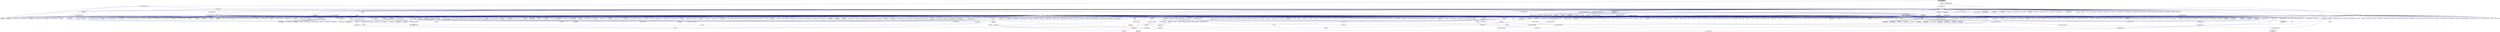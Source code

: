 digraph "this_thread_executors.hpp"
{
  edge [fontname="Helvetica",fontsize="10",labelfontname="Helvetica",labelfontsize="10"];
  node [fontname="Helvetica",fontsize="10",shape=record];
  Node16 [label="this_thread_executors.hpp",height=0.2,width=0.4,color="black", fillcolor="grey75", style="filled", fontcolor="black"];
  Node16 -> Node17 [dir="back",color="midnightblue",fontsize="10",style="solid",fontname="Helvetica"];
  Node17 [label="this_thread_executors.hpp",height=0.2,width=0.4,color="black", fillcolor="white", style="filled",URL="$da/d68/parallel_2executors_2this__thread__executors_8hpp.html"];
  Node17 -> Node18 [dir="back",color="midnightblue",fontsize="10",style="solid",fontname="Helvetica"];
  Node18 [label="executors.hpp",height=0.2,width=0.4,color="black", fillcolor="white", style="filled",URL="$d6/d4e/parallel_2executors_8hpp.html"];
  Node18 -> Node19 [dir="back",color="midnightblue",fontsize="10",style="solid",fontname="Helvetica"];
  Node19 [label="oversubscribing_resource\l_partitioner.cpp",height=0.2,width=0.4,color="black", fillcolor="white", style="filled",URL="$dd/dee/oversubscribing__resource__partitioner_8cpp.html"];
  Node18 -> Node20 [dir="back",color="midnightblue",fontsize="10",style="solid",fontname="Helvetica"];
  Node20 [label="simple_resource_partitioner.cpp",height=0.2,width=0.4,color="black", fillcolor="white", style="filled",URL="$d5/df9/simple__resource__partitioner_8cpp.html"];
  Node18 -> Node21 [dir="back",color="midnightblue",fontsize="10",style="solid",fontname="Helvetica"];
  Node21 [label="parallel_executors.hpp",height=0.2,width=0.4,color="black", fillcolor="white", style="filled",URL="$d5/d19/parallel__executors_8hpp.html"];
  Node21 -> Node22 [dir="back",color="midnightblue",fontsize="10",style="solid",fontname="Helvetica"];
  Node22 [label="cublas_matmul.cpp",height=0.2,width=0.4,color="black", fillcolor="white", style="filled",URL="$dd/d84/cublas__matmul_8cpp.html"];
  Node21 -> Node23 [dir="back",color="midnightblue",fontsize="10",style="solid",fontname="Helvetica"];
  Node23 [label="component_with_executor.cpp",height=0.2,width=0.4,color="black", fillcolor="white", style="filled",URL="$d4/d20/component__with__executor_8cpp.html"];
  Node21 -> Node24 [dir="back",color="midnightblue",fontsize="10",style="solid",fontname="Helvetica"];
  Node24 [label="transpose_block_numa.cpp",height=0.2,width=0.4,color="black", fillcolor="white", style="filled",URL="$dd/d3b/transpose__block__numa_8cpp.html"];
  Node21 -> Node25 [dir="back",color="midnightblue",fontsize="10",style="solid",fontname="Helvetica"];
  Node25 [label="stream.cpp",height=0.2,width=0.4,color="black", fillcolor="white", style="filled",URL="$da/d5f/stream_8cpp.html"];
  Node21 -> Node26 [dir="back",color="midnightblue",fontsize="10",style="solid",fontname="Helvetica"];
  Node26 [label="is_executor_1691.cpp",height=0.2,width=0.4,color="black", fillcolor="white", style="filled",URL="$d2/d1e/is__executor__1691_8cpp.html"];
  Node21 -> Node27 [dir="back",color="midnightblue",fontsize="10",style="solid",fontname="Helvetica"];
  Node27 [label="distribution_policy\l_executor.cpp",height=0.2,width=0.4,color="black", fillcolor="white", style="filled",URL="$da/d92/distribution__policy__executor_8cpp.html"];
  Node21 -> Node28 [dir="back",color="midnightblue",fontsize="10",style="solid",fontname="Helvetica"];
  Node28 [label="distribution_policy\l_executor_v1.cpp",height=0.2,width=0.4,color="black", fillcolor="white", style="filled",URL="$dd/d43/distribution__policy__executor__v1_8cpp.html"];
  Node21 -> Node29 [dir="back",color="midnightblue",fontsize="10",style="solid",fontname="Helvetica"];
  Node29 [label="apply_local_executor.cpp",height=0.2,width=0.4,color="black", fillcolor="white", style="filled",URL="$db/d84/apply__local__executor_8cpp.html"];
  Node21 -> Node30 [dir="back",color="midnightblue",fontsize="10",style="solid",fontname="Helvetica"];
  Node30 [label="apply_local_executor\l_v1.cpp",height=0.2,width=0.4,color="black", fillcolor="white", style="filled",URL="$dd/d53/apply__local__executor__v1_8cpp.html"];
  Node21 -> Node31 [dir="back",color="midnightblue",fontsize="10",style="solid",fontname="Helvetica"];
  Node31 [label="async_local_executor.cpp",height=0.2,width=0.4,color="black", fillcolor="white", style="filled",URL="$d4/dce/async__local__executor_8cpp.html"];
  Node21 -> Node32 [dir="back",color="midnightblue",fontsize="10",style="solid",fontname="Helvetica"];
  Node32 [label="async_local_executor\l_v1.cpp",height=0.2,width=0.4,color="black", fillcolor="white", style="filled",URL="$da/d4a/async__local__executor__v1_8cpp.html"];
  Node21 -> Node33 [dir="back",color="midnightblue",fontsize="10",style="solid",fontname="Helvetica"];
  Node33 [label="future_then_executor.cpp",height=0.2,width=0.4,color="black", fillcolor="white", style="filled",URL="$df/dbe/future__then__executor_8cpp.html"];
  Node21 -> Node34 [dir="back",color="midnightblue",fontsize="10",style="solid",fontname="Helvetica"];
  Node34 [label="future_then_executor\l_v1.cpp",height=0.2,width=0.4,color="black", fillcolor="white", style="filled",URL="$de/dc5/future__then__executor__v1_8cpp.html"];
  Node21 -> Node35 [dir="back",color="midnightblue",fontsize="10",style="solid",fontname="Helvetica"];
  Node35 [label="local_dataflow_executor.cpp",height=0.2,width=0.4,color="black", fillcolor="white", style="filled",URL="$d2/d73/local__dataflow__executor_8cpp.html"];
  Node21 -> Node36 [dir="back",color="midnightblue",fontsize="10",style="solid",fontname="Helvetica"];
  Node36 [label="local_dataflow_executor\l_v1.cpp",height=0.2,width=0.4,color="black", fillcolor="white", style="filled",URL="$df/d49/local__dataflow__executor__v1_8cpp.html"];
  Node21 -> Node37 [dir="back",color="midnightblue",fontsize="10",style="solid",fontname="Helvetica"];
  Node37 [label="destroy_tests.hpp",height=0.2,width=0.4,color="black", fillcolor="white", style="filled",URL="$db/d13/destroy__tests_8hpp.html"];
  Node37 -> Node38 [dir="back",color="midnightblue",fontsize="10",style="solid",fontname="Helvetica"];
  Node38 [label="destroy.cpp",height=0.2,width=0.4,color="black", fillcolor="white", style="filled",URL="$dd/d93/destroy_8cpp.html"];
  Node21 -> Node39 [dir="back",color="midnightblue",fontsize="10",style="solid",fontname="Helvetica"];
  Node39 [label="foreach_tests.hpp",height=0.2,width=0.4,color="black", fillcolor="white", style="filled",URL="$d4/d2c/algorithms_2foreach__tests_8hpp.html"];
  Node39 -> Node40 [dir="back",color="midnightblue",fontsize="10",style="solid",fontname="Helvetica"];
  Node40 [label="foreach.cpp",height=0.2,width=0.4,color="black", fillcolor="white", style="filled",URL="$d1/d33/foreach_8cpp.html"];
  Node39 -> Node41 [dir="back",color="midnightblue",fontsize="10",style="solid",fontname="Helvetica"];
  Node41 [label="foreach_executors.cpp",height=0.2,width=0.4,color="black", fillcolor="white", style="filled",URL="$d3/d54/foreach__executors_8cpp.html"];
  Node39 -> Node42 [dir="back",color="midnightblue",fontsize="10",style="solid",fontname="Helvetica"];
  Node42 [label="foreach_executors_v1.cpp",height=0.2,width=0.4,color="black", fillcolor="white", style="filled",URL="$dd/dda/foreach__executors__v1_8cpp.html"];
  Node39 -> Node43 [dir="back",color="midnightblue",fontsize="10",style="solid",fontname="Helvetica"];
  Node43 [label="foreachn.cpp",height=0.2,width=0.4,color="black", fillcolor="white", style="filled",URL="$d3/d1b/foreachn_8cpp.html"];
  Node39 -> Node44 [dir="back",color="midnightblue",fontsize="10",style="solid",fontname="Helvetica"];
  Node44 [label="foreach_datapar.cpp",height=0.2,width=0.4,color="black", fillcolor="white", style="filled",URL="$da/dfb/foreach__datapar_8cpp.html"];
  Node39 -> Node45 [dir="back",color="midnightblue",fontsize="10",style="solid",fontname="Helvetica"];
  Node45 [label="foreachn_datapar.cpp",height=0.2,width=0.4,color="black", fillcolor="white", style="filled",URL="$d3/ddd/foreachn__datapar_8cpp.html"];
  Node39 -> Node46 [dir="back",color="midnightblue",fontsize="10",style="solid",fontname="Helvetica"];
  Node46 [label="executor_parameters.cpp",height=0.2,width=0.4,color="black", fillcolor="white", style="filled",URL="$dc/d90/executor__parameters_8cpp.html"];
  Node39 -> Node47 [dir="back",color="midnightblue",fontsize="10",style="solid",fontname="Helvetica"];
  Node47 [label="executor_parameters\l_timer_hooks.cpp",height=0.2,width=0.4,color="black", fillcolor="white", style="filled",URL="$d4/d85/executor__parameters__timer__hooks_8cpp.html"];
  Node39 -> Node48 [dir="back",color="midnightblue",fontsize="10",style="solid",fontname="Helvetica"];
  Node48 [label="persistent_executor\l_parameters.cpp",height=0.2,width=0.4,color="black", fillcolor="white", style="filled",URL="$db/d9b/persistent__executor__parameters_8cpp.html"];
  Node21 -> Node49 [dir="back",color="midnightblue",fontsize="10",style="solid",fontname="Helvetica"];
  Node49 [label="foreach_tests_prefetching.hpp",height=0.2,width=0.4,color="black", fillcolor="white", style="filled",URL="$de/d0e/foreach__tests__prefetching_8hpp.html"];
  Node49 -> Node50 [dir="back",color="midnightblue",fontsize="10",style="solid",fontname="Helvetica"];
  Node50 [label="foreach_prefetching.cpp",height=0.2,width=0.4,color="black", fillcolor="white", style="filled",URL="$d4/df0/foreach__prefetching_8cpp.html"];
  Node49 -> Node51 [dir="back",color="midnightblue",fontsize="10",style="solid",fontname="Helvetica"];
  Node51 [label="foreach_prefetching\l_executors_v1.cpp",height=0.2,width=0.4,color="black", fillcolor="white", style="filled",URL="$dd/d50/foreach__prefetching__executors__v1_8cpp.html"];
  Node21 -> Node52 [dir="back",color="midnightblue",fontsize="10",style="solid",fontname="Helvetica"];
  Node52 [label="inclusive_scan_tests.hpp",height=0.2,width=0.4,color="black", fillcolor="white", style="filled",URL="$d1/d1e/inclusive__scan__tests_8hpp.html"];
  Node52 -> Node53 [dir="back",color="midnightblue",fontsize="10",style="solid",fontname="Helvetica"];
  Node53 [label="inclusive_scan.cpp",height=0.2,width=0.4,color="black", fillcolor="white", style="filled",URL="$d4/d31/inclusive__scan_8cpp.html"];
  Node52 -> Node54 [dir="back",color="midnightblue",fontsize="10",style="solid",fontname="Helvetica"];
  Node54 [label="inclusive_scan_executors\l_v1.cpp",height=0.2,width=0.4,color="black", fillcolor="white", style="filled",URL="$da/dda/inclusive__scan__executors__v1_8cpp.html"];
  Node21 -> Node55 [dir="back",color="midnightblue",fontsize="10",style="solid",fontname="Helvetica"];
  Node55 [label="is_sorted_tests.hpp",height=0.2,width=0.4,color="black", fillcolor="white", style="filled",URL="$d7/d7f/is__sorted__tests_8hpp.html"];
  Node55 -> Node56 [dir="back",color="midnightblue",fontsize="10",style="solid",fontname="Helvetica"];
  Node56 [label="is_sorted.cpp",height=0.2,width=0.4,color="black", fillcolor="white", style="filled",URL="$df/d8f/is__sorted_8cpp.html"];
  Node55 -> Node57 [dir="back",color="midnightblue",fontsize="10",style="solid",fontname="Helvetica"];
  Node57 [label="is_sorted_executors\l_v1.cpp",height=0.2,width=0.4,color="black", fillcolor="white", style="filled",URL="$d1/d98/is__sorted__executors__v1_8cpp.html"];
  Node21 -> Node58 [dir="back",color="midnightblue",fontsize="10",style="solid",fontname="Helvetica"];
  Node58 [label="uninitialized_copy\l_tests.hpp",height=0.2,width=0.4,color="black", fillcolor="white", style="filled",URL="$d4/dae/uninitialized__copy__tests_8hpp.html"];
  Node58 -> Node59 [dir="back",color="midnightblue",fontsize="10",style="solid",fontname="Helvetica"];
  Node59 [label="uninitialized_copy.cpp",height=0.2,width=0.4,color="black", fillcolor="white", style="filled",URL="$d7/d92/uninitialized__copy_8cpp.html"];
  Node58 -> Node60 [dir="back",color="midnightblue",fontsize="10",style="solid",fontname="Helvetica"];
  Node60 [label="uninitialized_copy\l_executors_v1.cpp",height=0.2,width=0.4,color="black", fillcolor="white", style="filled",URL="$da/d28/uninitialized__copy__executors__v1_8cpp.html"];
  Node21 -> Node61 [dir="back",color="midnightblue",fontsize="10",style="solid",fontname="Helvetica"];
  Node61 [label="uninitialized_default\l_construct_tests.hpp",height=0.2,width=0.4,color="black", fillcolor="white", style="filled",URL="$de/def/uninitialized__default__construct__tests_8hpp.html"];
  Node61 -> Node62 [dir="back",color="midnightblue",fontsize="10",style="solid",fontname="Helvetica"];
  Node62 [label="uninitialized_default\l_construct.cpp",height=0.2,width=0.4,color="black", fillcolor="white", style="filled",URL="$d0/d35/uninitialized__default__construct_8cpp.html"];
  Node21 -> Node63 [dir="back",color="midnightblue",fontsize="10",style="solid",fontname="Helvetica"];
  Node63 [label="uninitialized_move\l_tests.hpp",height=0.2,width=0.4,color="black", fillcolor="white", style="filled",URL="$d4/daa/uninitialized__move__tests_8hpp.html"];
  Node63 -> Node64 [dir="back",color="midnightblue",fontsize="10",style="solid",fontname="Helvetica"];
  Node64 [label="uninitialized_move.cpp",height=0.2,width=0.4,color="black", fillcolor="white", style="filled",URL="$d9/da0/uninitialized__move_8cpp.html"];
  Node21 -> Node65 [dir="back",color="midnightblue",fontsize="10",style="solid",fontname="Helvetica"];
  Node65 [label="uninitialized_value\l_construct_tests.hpp",height=0.2,width=0.4,color="black", fillcolor="white", style="filled",URL="$dc/d40/uninitialized__value__construct__tests_8hpp.html"];
  Node65 -> Node66 [dir="back",color="midnightblue",fontsize="10",style="solid",fontname="Helvetica"];
  Node66 [label="uninitialized_value\l_construct.cpp",height=0.2,width=0.4,color="black", fillcolor="white", style="filled",URL="$de/d0f/uninitialized__value__construct_8cpp.html"];
  Node21 -> Node67 [dir="back",color="midnightblue",fontsize="10",style="solid",fontname="Helvetica"];
  Node67 [label="bulk_async.cpp",height=0.2,width=0.4,color="black", fillcolor="white", style="filled",URL="$d2/d56/bulk__async_8cpp.html"];
  Node21 -> Node68 [dir="back",color="midnightblue",fontsize="10",style="solid",fontname="Helvetica"];
  Node68 [label="bulk_async_v1.cpp",height=0.2,width=0.4,color="black", fillcolor="white", style="filled",URL="$d5/d1d/bulk__async__v1_8cpp.html"];
  Node21 -> Node69 [dir="back",color="midnightblue",fontsize="10",style="solid",fontname="Helvetica"];
  Node69 [label="created_executor.cpp",height=0.2,width=0.4,color="black", fillcolor="white", style="filled",URL="$d9/dca/created__executor_8cpp.html"];
  Node21 -> Node70 [dir="back",color="midnightblue",fontsize="10",style="solid",fontname="Helvetica"];
  Node70 [label="created_executor_v1.cpp",height=0.2,width=0.4,color="black", fillcolor="white", style="filled",URL="$de/ddd/created__executor__v1_8cpp.html"];
  Node21 -> Node46 [dir="back",color="midnightblue",fontsize="10",style="solid",fontname="Helvetica"];
  Node21 -> Node47 [dir="back",color="midnightblue",fontsize="10",style="solid",fontname="Helvetica"];
  Node21 -> Node71 [dir="back",color="midnightblue",fontsize="10",style="solid",fontname="Helvetica"];
  Node71 [label="minimal_async_executor.cpp",height=0.2,width=0.4,color="black", fillcolor="white", style="filled",URL="$d8/d83/minimal__async__executor_8cpp.html"];
  Node21 -> Node72 [dir="back",color="midnightblue",fontsize="10",style="solid",fontname="Helvetica"];
  Node72 [label="minimal_async_executor\l_v1.cpp",height=0.2,width=0.4,color="black", fillcolor="white", style="filled",URL="$d3/d41/minimal__async__executor__v1_8cpp.html"];
  Node21 -> Node73 [dir="back",color="midnightblue",fontsize="10",style="solid",fontname="Helvetica"];
  Node73 [label="minimal_sync_executor.cpp",height=0.2,width=0.4,color="black", fillcolor="white", style="filled",URL="$d3/ded/minimal__sync__executor_8cpp.html"];
  Node21 -> Node74 [dir="back",color="midnightblue",fontsize="10",style="solid",fontname="Helvetica"];
  Node74 [label="minimal_sync_executor\l_v1.cpp",height=0.2,width=0.4,color="black", fillcolor="white", style="filled",URL="$d8/d5e/minimal__sync__executor__v1_8cpp.html"];
  Node21 -> Node75 [dir="back",color="midnightblue",fontsize="10",style="solid",fontname="Helvetica"];
  Node75 [label="minimal_timed_async\l_executor.cpp",height=0.2,width=0.4,color="black", fillcolor="white", style="filled",URL="$d7/de3/minimal__timed__async__executor_8cpp.html"];
  Node21 -> Node76 [dir="back",color="midnightblue",fontsize="10",style="solid",fontname="Helvetica"];
  Node76 [label="minimal_timed_async\l_executor_v1.cpp",height=0.2,width=0.4,color="black", fillcolor="white", style="filled",URL="$dc/d41/minimal__timed__async__executor__v1_8cpp.html"];
  Node21 -> Node77 [dir="back",color="midnightblue",fontsize="10",style="solid",fontname="Helvetica"];
  Node77 [label="minimal_timed_sync\l_executor.cpp",height=0.2,width=0.4,color="black", fillcolor="white", style="filled",URL="$d0/dc2/minimal__timed__sync__executor_8cpp.html"];
  Node21 -> Node78 [dir="back",color="midnightblue",fontsize="10",style="solid",fontname="Helvetica"];
  Node78 [label="minimal_timed_sync\l_executor_v1.cpp",height=0.2,width=0.4,color="black", fillcolor="white", style="filled",URL="$d8/db4/minimal__timed__sync__executor__v1_8cpp.html"];
  Node21 -> Node79 [dir="back",color="midnightblue",fontsize="10",style="solid",fontname="Helvetica"];
  Node79 [label="parallel_executor.cpp",height=0.2,width=0.4,color="black", fillcolor="white", style="filled",URL="$de/d9d/parallel__executor_8cpp.html"];
  Node21 -> Node80 [dir="back",color="midnightblue",fontsize="10",style="solid",fontname="Helvetica"];
  Node80 [label="parallel_executor_v1.cpp",height=0.2,width=0.4,color="black", fillcolor="white", style="filled",URL="$d4/db4/parallel__executor__v1_8cpp.html"];
  Node21 -> Node81 [dir="back",color="midnightblue",fontsize="10",style="solid",fontname="Helvetica"];
  Node81 [label="parallel_fork_executor.cpp",height=0.2,width=0.4,color="black", fillcolor="white", style="filled",URL="$d3/d7a/parallel__fork__executor_8cpp.html"];
  Node21 -> Node82 [dir="back",color="midnightblue",fontsize="10",style="solid",fontname="Helvetica"];
  Node82 [label="parallel_fork_executor\l_v1.cpp",height=0.2,width=0.4,color="black", fillcolor="white", style="filled",URL="$d2/d6e/parallel__fork__executor__v1_8cpp.html"];
  Node21 -> Node48 [dir="back",color="midnightblue",fontsize="10",style="solid",fontname="Helvetica"];
  Node21 -> Node83 [dir="back",color="midnightblue",fontsize="10",style="solid",fontname="Helvetica"];
  Node83 [label="sequenced_executor.cpp",height=0.2,width=0.4,color="black", fillcolor="white", style="filled",URL="$db/d8b/sequenced__executor_8cpp.html"];
  Node21 -> Node84 [dir="back",color="midnightblue",fontsize="10",style="solid",fontname="Helvetica"];
  Node84 [label="sequential_executor\l_v1.cpp",height=0.2,width=0.4,color="black", fillcolor="white", style="filled",URL="$dc/d59/sequential__executor__v1_8cpp.html"];
  Node21 -> Node85 [dir="back",color="midnightblue",fontsize="10",style="solid",fontname="Helvetica"];
  Node85 [label="shared_parallel_executor.cpp",height=0.2,width=0.4,color="black", fillcolor="white", style="filled",URL="$d9/d62/shared__parallel__executor_8cpp.html"];
  Node21 -> Node86 [dir="back",color="midnightblue",fontsize="10",style="solid",fontname="Helvetica"];
  Node86 [label="shared_parallel_executor\l_v1.cpp",height=0.2,width=0.4,color="black", fillcolor="white", style="filled",URL="$d3/d6f/shared__parallel__executor__v1_8cpp.html"];
  Node21 -> Node87 [dir="back",color="midnightblue",fontsize="10",style="solid",fontname="Helvetica"];
  Node87 [label="timed_parallel_executor.cpp",height=0.2,width=0.4,color="black", fillcolor="white", style="filled",URL="$d6/d72/timed__parallel__executor_8cpp.html"];
  Node21 -> Node88 [dir="back",color="midnightblue",fontsize="10",style="solid",fontname="Helvetica"];
  Node88 [label="timed_parallel_executor\l_v1.cpp",height=0.2,width=0.4,color="black", fillcolor="white", style="filled",URL="$d7/dd1/timed__parallel__executor__v1_8cpp.html"];
  Node21 -> Node89 [dir="back",color="midnightblue",fontsize="10",style="solid",fontname="Helvetica"];
  Node89 [label="timed_this_thread_executors.cpp",height=0.2,width=0.4,color="black", fillcolor="white", style="filled",URL="$dc/dc3/timed__this__thread__executors_8cpp.html"];
  Node21 -> Node90 [dir="back",color="midnightblue",fontsize="10",style="solid",fontname="Helvetica"];
  Node90 [label="timed_this_thread_executors\l_v1.cpp",height=0.2,width=0.4,color="black", fillcolor="white", style="filled",URL="$d2/d52/timed__this__thread__executors__v1_8cpp.html"];
  Node21 -> Node91 [dir="back",color="midnightblue",fontsize="10",style="solid",fontname="Helvetica"];
  Node91 [label="timed_thread_pool_executors.cpp",height=0.2,width=0.4,color="black", fillcolor="white", style="filled",URL="$d7/d74/timed__thread__pool__executors_8cpp.html"];
  Node21 -> Node92 [dir="back",color="midnightblue",fontsize="10",style="solid",fontname="Helvetica"];
  Node92 [label="timed_thread_pool_executors\l_v1.cpp",height=0.2,width=0.4,color="black", fillcolor="white", style="filled",URL="$dd/d64/timed__thread__pool__executors__v1_8cpp.html"];
  Node21 -> Node93 [dir="back",color="midnightblue",fontsize="10",style="solid",fontname="Helvetica"];
  Node93 [label="resource_manager.cpp",height=0.2,width=0.4,color="black", fillcolor="white", style="filled",URL="$d8/d2f/tests_2unit_2threads_2resource__manager_8cpp.html"];
  Node18 -> Node94 [dir="back",color="midnightblue",fontsize="10",style="solid",fontname="Helvetica"];
  Node94 [label="execution.hpp",height=0.2,width=0.4,color="black", fillcolor="white", style="filled",URL="$d7/d7f/execution_8hpp.html"];
  Node94 -> Node95 [dir="back",color="midnightblue",fontsize="10",style="solid",fontname="Helvetica"];
  Node95 [label="parallel_execution.hpp",height=0.2,width=0.4,color="black", fillcolor="white", style="filled",URL="$dd/d31/parallel__execution_8hpp.html"];
  Node95 -> Node96 [dir="back",color="midnightblue",fontsize="10",style="solid",fontname="Helvetica"];
  Node96 [label="customize_async.cpp",height=0.2,width=0.4,color="black", fillcolor="white", style="filled",URL="$d0/d82/customize__async_8cpp.html"];
  Node95 -> Node67 [dir="back",color="midnightblue",fontsize="10",style="solid",fontname="Helvetica"];
  Node95 -> Node93 [dir="back",color="midnightblue",fontsize="10",style="solid",fontname="Helvetica"];
  Node94 -> Node97 [dir="back",color="midnightblue",fontsize="10",style="solid",fontname="Helvetica"];
  Node97 [label="barrier_hang.cpp",height=0.2,width=0.4,color="black", fillcolor="white", style="filled",URL="$dd/d8b/barrier__hang_8cpp.html"];
  Node17 -> Node98 [dir="back",color="midnightblue",fontsize="10",style="solid",fontname="Helvetica"];
  Node98 [label="this_thread_executors.cpp",height=0.2,width=0.4,color="black", fillcolor="white", style="filled",URL="$d5/da8/tests_2unit_2parallel_2executors_2this__thread__executors_8cpp.html"];
  Node17 -> Node99 [dir="back",color="midnightblue",fontsize="10",style="solid",fontname="Helvetica"];
  Node99 [label="this_thread_executors\l_v1.cpp",height=0.2,width=0.4,color="black", fillcolor="white", style="filled",URL="$d1/d20/this__thread__executors__v1_8cpp.html"];
  Node16 -> Node100 [dir="back",color="midnightblue",fontsize="10",style="solid",fontname="Helvetica"];
  Node100 [label="executors.hpp",height=0.2,width=0.4,color="black", fillcolor="white", style="filled",URL="$d1/d96/runtime_2threads_2executors_8hpp.html"];
  Node100 -> Node101 [dir="back",color="midnightblue",fontsize="10",style="solid",fontname="Helvetica"];
  Node101 [label="threads.hpp",height=0.2,width=0.4,color="black", fillcolor="white", style="filled",URL="$d8/df1/threads_8hpp.html"];
  Node101 -> Node102 [dir="back",color="midnightblue",fontsize="10",style="solid",fontname="Helvetica"];
  Node102 [label="cancelable_action.hpp",height=0.2,width=0.4,color="black", fillcolor="white", style="filled",URL="$d5/d4d/server_2cancelable__action_8hpp.html"];
  Node102 -> Node103 [dir="back",color="midnightblue",fontsize="10",style="solid",fontname="Helvetica"];
  Node103 [label="cancelable_action.cpp",height=0.2,width=0.4,color="black", fillcolor="white", style="filled",URL="$d5/d0c/cancelable__action_8cpp.html"];
  Node102 -> Node104 [dir="back",color="midnightblue",fontsize="10",style="solid",fontname="Helvetica"];
  Node104 [label="cancelable_action.hpp",height=0.2,width=0.4,color="black", fillcolor="white", style="filled",URL="$d0/da3/stubs_2cancelable__action_8hpp.html"];
  Node104 -> Node105 [dir="back",color="midnightblue",fontsize="10",style="solid",fontname="Helvetica"];
  Node105 [label="cancelable_action.hpp",height=0.2,width=0.4,color="black", fillcolor="white", style="filled",URL="$d6/d28/cancelable__action_8hpp.html"];
  Node105 -> Node106 [dir="back",color="midnightblue",fontsize="10",style="solid",fontname="Helvetica"];
  Node106 [label="cancelable_action_client.cpp",height=0.2,width=0.4,color="black", fillcolor="white", style="filled",URL="$d1/db8/cancelable__action__client_8cpp.html"];
  Node101 -> Node107 [dir="back",color="midnightblue",fontsize="10",style="solid",fontname="Helvetica"];
  Node107 [label="widget.hpp",height=0.2,width=0.4,color="black", fillcolor="white", style="filled",URL="$d8/d24/widget_8hpp.html"];
  Node107 -> Node108 [dir="back",color="midnightblue",fontsize="10",style="solid",fontname="Helvetica"];
  Node108 [label="qt.cpp",height=0.2,width=0.4,color="black", fillcolor="white", style="filled",URL="$df/d90/qt_8cpp.html"];
  Node107 -> Node109 [dir="back",color="midnightblue",fontsize="10",style="solid",fontname="Helvetica"];
  Node109 [label="widget.cpp",height=0.2,width=0.4,color="black", fillcolor="white", style="filled",URL="$da/d15/widget_8cpp.html"];
  Node101 -> Node110 [dir="back",color="midnightblue",fontsize="10",style="solid",fontname="Helvetica"];
  Node110 [label="enumerate_threads.cpp",height=0.2,width=0.4,color="black", fillcolor="white", style="filled",URL="$d3/dd4/enumerate__threads_8cpp.html"];
  Node101 -> Node111 [dir="back",color="midnightblue",fontsize="10",style="solid",fontname="Helvetica"];
  Node111 [label="interval_timer.cpp",height=0.2,width=0.4,color="black", fillcolor="white", style="filled",URL="$de/df1/examples_2quickstart_2interval__timer_8cpp.html"];
  Node101 -> Node112 [dir="back",color="midnightblue",fontsize="10",style="solid",fontname="Helvetica"];
  Node112 [label="shared_mutex.cpp",height=0.2,width=0.4,color="black", fillcolor="white", style="filled",URL="$da/d0b/shared__mutex_8cpp.html"];
  Node101 -> Node113 [dir="back",color="midnightblue",fontsize="10",style="solid",fontname="Helvetica"];
  Node113 [label="simple_future_continuation.cpp",height=0.2,width=0.4,color="black", fillcolor="white", style="filled",URL="$d8/d3c/simple__future__continuation_8cpp.html"];
  Node101 -> Node25 [dir="back",color="midnightblue",fontsize="10",style="solid",fontname="Helvetica"];
  Node101 -> Node114 [dir="back",color="midnightblue",fontsize="10",style="solid",fontname="Helvetica"];
  Node114 [label="dataflow_791.cpp",height=0.2,width=0.4,color="black", fillcolor="white", style="filled",URL="$d6/da1/dataflow__791_8cpp.html"];
  Node101 -> Node115 [dir="back",color="midnightblue",fontsize="10",style="solid",fontname="Helvetica"];
  Node115 [label="future_timed_wait_1025.cpp",height=0.2,width=0.4,color="black", fillcolor="white", style="filled",URL="$de/d7d/future__timed__wait__1025_8cpp.html"];
  Node101 -> Node116 [dir="back",color="midnightblue",fontsize="10",style="solid",fontname="Helvetica"];
  Node116 [label="use_all_cores_2262.cpp",height=0.2,width=0.4,color="black", fillcolor="white", style="filled",URL="$d2/d10/use__all__cores__2262_8cpp.html"];
  Node101 -> Node117 [dir="back",color="midnightblue",fontsize="10",style="solid",fontname="Helvetica"];
  Node117 [label="await.cpp",height=0.2,width=0.4,color="black", fillcolor="white", style="filled",URL="$d6/d41/await_8cpp.html"];
  Node101 -> Node118 [dir="back",color="midnightblue",fontsize="10",style="solid",fontname="Helvetica"];
  Node118 [label="counting_semaphore.cpp",height=0.2,width=0.4,color="black", fillcolor="white", style="filled",URL="$df/de9/counting__semaphore_8cpp.html"];
  Node101 -> Node119 [dir="back",color="midnightblue",fontsize="10",style="solid",fontname="Helvetica"];
  Node119 [label="future.cpp",height=0.2,width=0.4,color="black", fillcolor="white", style="filled",URL="$d6/d4d/future_8cpp.html"];
  Node101 -> Node120 [dir="back",color="midnightblue",fontsize="10",style="solid",fontname="Helvetica"];
  Node120 [label="future_then.cpp",height=0.2,width=0.4,color="black", fillcolor="white", style="filled",URL="$df/da5/future__then_8cpp.html"];
  Node101 -> Node33 [dir="back",color="midnightblue",fontsize="10",style="solid",fontname="Helvetica"];
  Node101 -> Node34 [dir="back",color="midnightblue",fontsize="10",style="solid",fontname="Helvetica"];
  Node101 -> Node121 [dir="back",color="midnightblue",fontsize="10",style="solid",fontname="Helvetica"];
  Node121 [label="future_wait.cpp",height=0.2,width=0.4,color="black", fillcolor="white", style="filled",URL="$d6/d2f/future__wait_8cpp.html"];
  Node101 -> Node122 [dir="back",color="midnightblue",fontsize="10",style="solid",fontname="Helvetica"];
  Node122 [label="local_barrier.cpp",height=0.2,width=0.4,color="black", fillcolor="white", style="filled",URL="$d2/db4/tests_2unit_2lcos_2local__barrier_8cpp.html"];
  Node101 -> Node123 [dir="back",color="midnightblue",fontsize="10",style="solid",fontname="Helvetica"];
  Node123 [label="local_dataflow.cpp",height=0.2,width=0.4,color="black", fillcolor="white", style="filled",URL="$d9/d92/local__dataflow_8cpp.html"];
  Node101 -> Node35 [dir="back",color="midnightblue",fontsize="10",style="solid",fontname="Helvetica"];
  Node101 -> Node36 [dir="back",color="midnightblue",fontsize="10",style="solid",fontname="Helvetica"];
  Node101 -> Node124 [dir="back",color="midnightblue",fontsize="10",style="solid",fontname="Helvetica"];
  Node124 [label="local_dataflow_std\l_array.cpp",height=0.2,width=0.4,color="black", fillcolor="white", style="filled",URL="$db/dcb/local__dataflow__std__array_8cpp.html"];
  Node101 -> Node125 [dir="back",color="midnightblue",fontsize="10",style="solid",fontname="Helvetica"];
  Node125 [label="local_event.cpp",height=0.2,width=0.4,color="black", fillcolor="white", style="filled",URL="$df/d9a/local__event_8cpp.html"];
  Node101 -> Node126 [dir="back",color="midnightblue",fontsize="10",style="solid",fontname="Helvetica"];
  Node126 [label="packaged_action.cpp",height=0.2,width=0.4,color="black", fillcolor="white", style="filled",URL="$d3/d63/packaged__action_8cpp.html"];
  Node101 -> Node127 [dir="back",color="midnightblue",fontsize="10",style="solid",fontname="Helvetica"];
  Node127 [label="promise.cpp",height=0.2,width=0.4,color="black", fillcolor="white", style="filled",URL="$d1/d4f/tests_2unit_2lcos_2promise_8cpp.html"];
  Node101 -> Node128 [dir="back",color="midnightblue",fontsize="10",style="solid",fontname="Helvetica"];
  Node128 [label="shared_future.cpp",height=0.2,width=0.4,color="black", fillcolor="white", style="filled",URL="$d3/d69/shared__future_8cpp.html"];
  Node101 -> Node129 [dir="back",color="midnightblue",fontsize="10",style="solid",fontname="Helvetica"];
  Node129 [label="shared_mutex1.cpp",height=0.2,width=0.4,color="black", fillcolor="white", style="filled",URL="$d8/d57/shared__mutex1_8cpp.html"];
  Node101 -> Node130 [dir="back",color="midnightblue",fontsize="10",style="solid",fontname="Helvetica"];
  Node130 [label="shared_mutex2.cpp",height=0.2,width=0.4,color="black", fillcolor="white", style="filled",URL="$d1/d40/shared__mutex2_8cpp.html"];
  Node101 -> Node131 [dir="back",color="midnightblue",fontsize="10",style="solid",fontname="Helvetica"];
  Node131 [label="sliding_semaphore.cpp",height=0.2,width=0.4,color="black", fillcolor="white", style="filled",URL="$d2/d38/sliding__semaphore_8cpp.html"];
  Node101 -> Node132 [dir="back",color="midnightblue",fontsize="10",style="solid",fontname="Helvetica"];
  Node132 [label="when_all.cpp",height=0.2,width=0.4,color="black", fillcolor="white", style="filled",URL="$da/d18/when__all_8cpp.html"];
  Node101 -> Node133 [dir="back",color="midnightblue",fontsize="10",style="solid",fontname="Helvetica"];
  Node133 [label="when_all_std_array.cpp",height=0.2,width=0.4,color="black", fillcolor="white", style="filled",URL="$d0/dfc/when__all__std__array_8cpp.html"];
  Node101 -> Node134 [dir="back",color="midnightblue",fontsize="10",style="solid",fontname="Helvetica"];
  Node134 [label="when_any.cpp",height=0.2,width=0.4,color="black", fillcolor="white", style="filled",URL="$d7/d30/when__any_8cpp.html"];
  Node101 -> Node135 [dir="back",color="midnightblue",fontsize="10",style="solid",fontname="Helvetica"];
  Node135 [label="when_any_std_array.cpp",height=0.2,width=0.4,color="black", fillcolor="white", style="filled",URL="$d3/d3d/when__any__std__array_8cpp.html"];
  Node101 -> Node136 [dir="back",color="midnightblue",fontsize="10",style="solid",fontname="Helvetica"];
  Node136 [label="when_each.cpp",height=0.2,width=0.4,color="black", fillcolor="white", style="filled",URL="$d0/d95/when__each_8cpp.html"];
  Node101 -> Node137 [dir="back",color="midnightblue",fontsize="10",style="solid",fontname="Helvetica"];
  Node137 [label="when_some.cpp",height=0.2,width=0.4,color="black", fillcolor="white", style="filled",URL="$dc/d48/when__some_8cpp.html"];
  Node101 -> Node138 [dir="back",color="midnightblue",fontsize="10",style="solid",fontname="Helvetica"];
  Node138 [label="when_some_std_array.cpp",height=0.2,width=0.4,color="black", fillcolor="white", style="filled",URL="$df/d4d/when__some__std__array_8cpp.html"];
  Node101 -> Node139 [dir="back",color="midnightblue",fontsize="10",style="solid",fontname="Helvetica"];
  Node139 [label="foreach_projection.cpp",height=0.2,width=0.4,color="black", fillcolor="white", style="filled",URL="$d3/d3e/foreach__projection_8cpp.html"];
  Node101 -> Node140 [dir="back",color="midnightblue",fontsize="10",style="solid",fontname="Helvetica"];
  Node140 [label="foreach_range.cpp",height=0.2,width=0.4,color="black", fillcolor="white", style="filled",URL="$d1/d8e/foreach__range_8cpp.html"];
  Node101 -> Node141 [dir="back",color="midnightblue",fontsize="10",style="solid",fontname="Helvetica"];
  Node141 [label="foreach_range_projection.cpp",height=0.2,width=0.4,color="black", fillcolor="white", style="filled",URL="$d6/d56/foreach__range__projection_8cpp.html"];
  Node101 -> Node142 [dir="back",color="midnightblue",fontsize="10",style="solid",fontname="Helvetica"];
  Node142 [label="resource_partitioner.cpp",height=0.2,width=0.4,color="black", fillcolor="white", style="filled",URL="$d8/dd8/resource__partitioner_8cpp.html"];
  Node101 -> Node143 [dir="back",color="midnightblue",fontsize="10",style="solid",fontname="Helvetica"];
  Node143 [label="thread_affinity.cpp",height=0.2,width=0.4,color="black", fillcolor="white", style="filled",URL="$da/dce/thread__affinity_8cpp.html"];
  Node101 -> Node144 [dir="back",color="midnightblue",fontsize="10",style="solid",fontname="Helvetica"];
  Node144 [label="tss.cpp",height=0.2,width=0.4,color="black", fillcolor="white", style="filled",URL="$dc/d69/tests_2unit_2threads_2tss_8cpp.html"];
  Node101 -> Node145 [dir="back",color="midnightblue",fontsize="10",style="solid",fontname="Helvetica"];
  Node145 [label="parse_affinity_options.cpp",height=0.2,width=0.4,color="black", fillcolor="white", style="filled",URL="$d2/db7/tests_2unit_2util_2parse__affinity__options_8cpp.html"];
  Node101 -> Node146 [dir="back",color="midnightblue",fontsize="10",style="solid",fontname="Helvetica"];
  Node146 [label="unwrap.cpp",height=0.2,width=0.4,color="black", fillcolor="white", style="filled",URL="$df/d62/unwrap_8cpp.html"];
  Node100 -> Node147 [dir="back",color="midnightblue",fontsize="10",style="solid",fontname="Helvetica"];
  Node147 [label="executor_component.hpp",height=0.2,width=0.4,color="black", fillcolor="white", style="filled",URL="$df/d2f/executor__component_8hpp.html"];
  Node147 -> Node148 [dir="back",color="midnightblue",fontsize="10",style="solid",fontname="Helvetica"];
  Node148 [label="components.hpp",height=0.2,width=0.4,color="black", fillcolor="white", style="filled",URL="$d2/d8d/components_8hpp.html"];
  Node148 -> Node149 [dir="back",color="midnightblue",fontsize="10",style="solid",fontname="Helvetica"];
  Node149 [label="accumulator.hpp",height=0.2,width=0.4,color="black", fillcolor="white", style="filled",URL="$d4/d9d/server_2accumulator_8hpp.html"];
  Node149 -> Node150 [dir="back",color="midnightblue",fontsize="10",style="solid",fontname="Helvetica"];
  Node150 [label="accumulator.cpp",height=0.2,width=0.4,color="black", fillcolor="white", style="filled",URL="$d1/d81/accumulator_8cpp.html"];
  Node149 -> Node151 [dir="back",color="midnightblue",fontsize="10",style="solid",fontname="Helvetica"];
  Node151 [label="accumulator.hpp",height=0.2,width=0.4,color="black", fillcolor="white", style="filled",URL="$d8/d5e/accumulator_8hpp.html"];
  Node151 -> Node152 [dir="back",color="midnightblue",fontsize="10",style="solid",fontname="Helvetica"];
  Node152 [label="accumulator_client.cpp",height=0.2,width=0.4,color="black", fillcolor="white", style="filled",URL="$d7/dd0/accumulator__client_8cpp.html"];
  Node148 -> Node151 [dir="back",color="midnightblue",fontsize="10",style="solid",fontname="Helvetica"];
  Node148 -> Node153 [dir="back",color="midnightblue",fontsize="10",style="solid",fontname="Helvetica"];
  Node153 [label="template_accumulator.hpp",height=0.2,width=0.4,color="black", fillcolor="white", style="filled",URL="$d0/d3f/server_2template__accumulator_8hpp.html"];
  Node153 -> Node154 [dir="back",color="midnightblue",fontsize="10",style="solid",fontname="Helvetica"];
  Node154 [label="template_accumulator.hpp",height=0.2,width=0.4,color="black", fillcolor="white", style="filled",URL="$dd/da9/template__accumulator_8hpp.html"];
  Node154 -> Node155 [dir="back",color="midnightblue",fontsize="10",style="solid",fontname="Helvetica"];
  Node155 [label="template_accumulator\l_client.cpp",height=0.2,width=0.4,color="black", fillcolor="white", style="filled",URL="$df/d93/template__accumulator__client_8cpp.html"];
  Node148 -> Node156 [dir="back",color="midnightblue",fontsize="10",style="solid",fontname="Helvetica"];
  Node156 [label="template_function_accumulator.hpp",height=0.2,width=0.4,color="black", fillcolor="white", style="filled",URL="$d7/da6/server_2template__function__accumulator_8hpp.html"];
  Node156 -> Node157 [dir="back",color="midnightblue",fontsize="10",style="solid",fontname="Helvetica"];
  Node157 [label="template_function_accumulator.cpp",height=0.2,width=0.4,color="black", fillcolor="white", style="filled",URL="$d5/d02/template__function__accumulator_8cpp.html"];
  Node156 -> Node158 [dir="back",color="midnightblue",fontsize="10",style="solid",fontname="Helvetica"];
  Node158 [label="template_function_accumulator.hpp",height=0.2,width=0.4,color="black", fillcolor="white", style="filled",URL="$d3/de9/template__function__accumulator_8hpp.html"];
  Node158 -> Node159 [dir="back",color="midnightblue",fontsize="10",style="solid",fontname="Helvetica"];
  Node159 [label="template_function_accumulator\l_client.cpp",height=0.2,width=0.4,color="black", fillcolor="white", style="filled",URL="$d0/dc6/template__function__accumulator__client_8cpp.html"];
  Node148 -> Node154 [dir="back",color="midnightblue",fontsize="10",style="solid",fontname="Helvetica"];
  Node148 -> Node157 [dir="back",color="midnightblue",fontsize="10",style="solid",fontname="Helvetica"];
  Node148 -> Node158 [dir="back",color="midnightblue",fontsize="10",style="solid",fontname="Helvetica"];
  Node148 -> Node160 [dir="back",color="midnightblue",fontsize="10",style="solid",fontname="Helvetica"];
  Node160 [label="allgather_module.cpp",height=0.2,width=0.4,color="black", fillcolor="white", style="filled",URL="$df/de4/allgather__module_8cpp.html"];
  Node148 -> Node161 [dir="back",color="midnightblue",fontsize="10",style="solid",fontname="Helvetica"];
  Node161 [label="allgather.hpp",height=0.2,width=0.4,color="black", fillcolor="white", style="filled",URL="$d4/d4a/allgather_8hpp.html"];
  Node161 -> Node160 [dir="back",color="midnightblue",fontsize="10",style="solid",fontname="Helvetica"];
  Node161 -> Node162 [dir="back",color="midnightblue",fontsize="10",style="solid",fontname="Helvetica"];
  Node162 [label="allgather.cpp",height=0.2,width=0.4,color="black", fillcolor="white", style="filled",URL="$d7/d06/allgather_8cpp.html"];
  Node161 -> Node163 [dir="back",color="midnightblue",fontsize="10",style="solid",fontname="Helvetica"];
  Node163 [label="ag_client.cpp",height=0.2,width=0.4,color="black", fillcolor="white", style="filled",URL="$d4/d5d/ag__client_8cpp.html"];
  Node148 -> Node164 [dir="back",color="midnightblue",fontsize="10",style="solid",fontname="Helvetica"];
  Node164 [label="allgather_and_gate.hpp",height=0.2,width=0.4,color="black", fillcolor="white", style="filled",URL="$d9/dbb/allgather__and__gate_8hpp.html"];
  Node164 -> Node160 [dir="back",color="midnightblue",fontsize="10",style="solid",fontname="Helvetica"];
  Node164 -> Node165 [dir="back",color="midnightblue",fontsize="10",style="solid",fontname="Helvetica"];
  Node165 [label="allgather_and_gate.cpp",height=0.2,width=0.4,color="black", fillcolor="white", style="filled",URL="$d1/d56/allgather__and__gate_8cpp.html"];
  Node164 -> Node163 [dir="back",color="midnightblue",fontsize="10",style="solid",fontname="Helvetica"];
  Node148 -> Node103 [dir="back",color="midnightblue",fontsize="10",style="solid",fontname="Helvetica"];
  Node148 -> Node102 [dir="back",color="midnightblue",fontsize="10",style="solid",fontname="Helvetica"];
  Node148 -> Node105 [dir="back",color="midnightblue",fontsize="10",style="solid",fontname="Helvetica"];
  Node148 -> Node166 [dir="back",color="midnightblue",fontsize="10",style="solid",fontname="Helvetica"];
  Node166 [label="hello_world_component.hpp",height=0.2,width=0.4,color="black", fillcolor="white", style="filled",URL="$df/df0/hello__world__component_8hpp.html"];
  Node166 -> Node167 [dir="back",color="midnightblue",fontsize="10",style="solid",fontname="Helvetica"];
  Node167 [label="hello_world_client.cpp",height=0.2,width=0.4,color="black", fillcolor="white", style="filled",URL="$d5/da6/hello__world__client_8cpp.html"];
  Node166 -> Node168 [dir="back",color="midnightblue",fontsize="10",style="solid",fontname="Helvetica"];
  Node168 [label="hello_world_component.cpp",height=0.2,width=0.4,color="black", fillcolor="white", style="filled",URL="$d8/daa/hello__world__component_8cpp.html"];
  Node148 -> Node169 [dir="back",color="midnightblue",fontsize="10",style="solid",fontname="Helvetica"];
  Node169 [label="row.hpp",height=0.2,width=0.4,color="black", fillcolor="white", style="filled",URL="$de/d74/server_2row_8hpp.html"];
  Node169 -> Node170 [dir="back",color="midnightblue",fontsize="10",style="solid",fontname="Helvetica"];
  Node170 [label="row.hpp",height=0.2,width=0.4,color="black", fillcolor="white", style="filled",URL="$dc/d69/row_8hpp.html"];
  Node170 -> Node171 [dir="back",color="midnightblue",fontsize="10",style="solid",fontname="Helvetica"];
  Node171 [label="grid.hpp",height=0.2,width=0.4,color="black", fillcolor="white", style="filled",URL="$dc/d8a/grid_8hpp.html"];
  Node171 -> Node172 [dir="back",color="midnightblue",fontsize="10",style="solid",fontname="Helvetica"];
  Node172 [label="jacobi.cpp",height=0.2,width=0.4,color="black", fillcolor="white", style="filled",URL="$d2/d27/jacobi_8cpp.html"];
  Node171 -> Node173 [dir="back",color="midnightblue",fontsize="10",style="solid",fontname="Helvetica"];
  Node173 [label="solver.hpp",height=0.2,width=0.4,color="black", fillcolor="white", style="filled",URL="$db/d9a/server_2solver_8hpp.html"];
  Node173 -> Node174 [dir="back",color="midnightblue",fontsize="10",style="solid",fontname="Helvetica"];
  Node174 [label="solver.hpp",height=0.2,width=0.4,color="black", fillcolor="white", style="filled",URL="$d2/d1c/solver_8hpp.html"];
  Node174 -> Node172 [dir="back",color="midnightblue",fontsize="10",style="solid",fontname="Helvetica"];
  Node173 -> Node175 [dir="back",color="midnightblue",fontsize="10",style="solid",fontname="Helvetica"];
  Node175 [label="solver.cpp",height=0.2,width=0.4,color="black", fillcolor="white", style="filled",URL="$d6/d94/solver_8cpp.html"];
  Node171 -> Node174 [dir="back",color="midnightblue",fontsize="10",style="solid",fontname="Helvetica"];
  Node171 -> Node176 [dir="back",color="midnightblue",fontsize="10",style="solid",fontname="Helvetica"];
  Node176 [label="grid.cpp",height=0.2,width=0.4,color="black", fillcolor="white", style="filled",URL="$d6/d1b/jacobi__component_2grid_8cpp.html"];
  Node170 -> Node177 [dir="back",color="midnightblue",fontsize="10",style="solid",fontname="Helvetica"];
  Node177 [label="stencil_iterator.hpp",height=0.2,width=0.4,color="black", fillcolor="white", style="filled",URL="$dc/d5c/server_2stencil__iterator_8hpp.html"];
  Node177 -> Node173 [dir="back",color="midnightblue",fontsize="10",style="solid",fontname="Helvetica"];
  Node177 -> Node178 [dir="back",color="midnightblue",fontsize="10",style="solid",fontname="Helvetica"];
  Node178 [label="stencil_iterator.cpp",height=0.2,width=0.4,color="black", fillcolor="white", style="filled",URL="$d6/de1/server_2stencil__iterator_8cpp.html"];
  Node177 -> Node179 [dir="back",color="midnightblue",fontsize="10",style="solid",fontname="Helvetica"];
  Node179 [label="stencil_iterator.cpp",height=0.2,width=0.4,color="black", fillcolor="white", style="filled",URL="$d7/d71/stencil__iterator_8cpp.html"];
  Node170 -> Node176 [dir="back",color="midnightblue",fontsize="10",style="solid",fontname="Helvetica"];
  Node169 -> Node180 [dir="back",color="midnightblue",fontsize="10",style="solid",fontname="Helvetica"];
  Node180 [label="row.cpp",height=0.2,width=0.4,color="black", fillcolor="white", style="filled",URL="$d3/d86/server_2row_8cpp.html"];
  Node148 -> Node177 [dir="back",color="midnightblue",fontsize="10",style="solid",fontname="Helvetica"];
  Node148 -> Node173 [dir="back",color="midnightblue",fontsize="10",style="solid",fontname="Helvetica"];
  Node148 -> Node181 [dir="back",color="midnightblue",fontsize="10",style="solid",fontname="Helvetica"];
  Node181 [label="jacobi_component.cpp",height=0.2,width=0.4,color="black", fillcolor="white", style="filled",URL="$d1/d25/jacobi__component_8cpp.html"];
  Node148 -> Node182 [dir="back",color="midnightblue",fontsize="10",style="solid",fontname="Helvetica"];
  Node182 [label="nqueen.hpp",height=0.2,width=0.4,color="black", fillcolor="white", style="filled",URL="$de/d58/server_2nqueen_8hpp.html"];
  Node182 -> Node183 [dir="back",color="midnightblue",fontsize="10",style="solid",fontname="Helvetica"];
  Node183 [label="nqueen.cpp",height=0.2,width=0.4,color="black", fillcolor="white", style="filled",URL="$db/dca/nqueen_8cpp.html"];
  Node182 -> Node184 [dir="back",color="midnightblue",fontsize="10",style="solid",fontname="Helvetica"];
  Node184 [label="nqueen.hpp",height=0.2,width=0.4,color="black", fillcolor="white", style="filled",URL="$da/dfd/stubs_2nqueen_8hpp.html"];
  Node184 -> Node185 [dir="back",color="midnightblue",fontsize="10",style="solid",fontname="Helvetica"];
  Node185 [label="nqueen.hpp",height=0.2,width=0.4,color="black", fillcolor="white", style="filled",URL="$d0/d07/nqueen_8hpp.html"];
  Node185 -> Node186 [dir="back",color="midnightblue",fontsize="10",style="solid",fontname="Helvetica"];
  Node186 [label="nqueen_client.cpp",height=0.2,width=0.4,color="black", fillcolor="white", style="filled",URL="$d3/d5e/nqueen__client_8cpp.html"];
  Node148 -> Node187 [dir="back",color="midnightblue",fontsize="10",style="solid",fontname="Helvetica"];
  Node187 [label="sine.cpp",height=0.2,width=0.4,color="black", fillcolor="white", style="filled",URL="$d3/d0d/server_2sine_8cpp.html"];
  Node148 -> Node188 [dir="back",color="midnightblue",fontsize="10",style="solid",fontname="Helvetica"];
  Node188 [label="component_ctors.cpp",height=0.2,width=0.4,color="black", fillcolor="white", style="filled",URL="$d3/d2a/component__ctors_8cpp.html"];
  Node148 -> Node189 [dir="back",color="midnightblue",fontsize="10",style="solid",fontname="Helvetica"];
  Node189 [label="component_in_executable.cpp",height=0.2,width=0.4,color="black", fillcolor="white", style="filled",URL="$d8/d4b/component__in__executable_8cpp.html"];
  Node148 -> Node190 [dir="back",color="midnightblue",fontsize="10",style="solid",fontname="Helvetica"];
  Node190 [label="component_inheritance.cpp",height=0.2,width=0.4,color="black", fillcolor="white", style="filled",URL="$d8/d55/component__inheritance_8cpp.html"];
  Node148 -> Node23 [dir="back",color="midnightblue",fontsize="10",style="solid",fontname="Helvetica"];
  Node148 -> Node191 [dir="back",color="midnightblue",fontsize="10",style="solid",fontname="Helvetica"];
  Node191 [label="factorial.cpp",height=0.2,width=0.4,color="black", fillcolor="white", style="filled",URL="$d9/d00/factorial_8cpp.html"];
  Node148 -> Node192 [dir="back",color="midnightblue",fontsize="10",style="solid",fontname="Helvetica"];
  Node192 [label="hello_world.cpp",height=0.2,width=0.4,color="black", fillcolor="white", style="filled",URL="$d0/d67/hello__world_8cpp.html"];
  Node148 -> Node193 [dir="back",color="midnightblue",fontsize="10",style="solid",fontname="Helvetica"];
  Node193 [label="latch_local.cpp",height=0.2,width=0.4,color="black", fillcolor="white", style="filled",URL="$dd/dd3/latch__local_8cpp.html"];
  Node148 -> Node194 [dir="back",color="midnightblue",fontsize="10",style="solid",fontname="Helvetica"];
  Node194 [label="latch_remote.cpp",height=0.2,width=0.4,color="black", fillcolor="white", style="filled",URL="$df/d59/latch__remote_8cpp.html"];
  Node148 -> Node195 [dir="back",color="midnightblue",fontsize="10",style="solid",fontname="Helvetica"];
  Node195 [label="pingpong.cpp",height=0.2,width=0.4,color="black", fillcolor="white", style="filled",URL="$dd/d4d/pingpong_8cpp.html"];
  Node148 -> Node196 [dir="back",color="midnightblue",fontsize="10",style="solid",fontname="Helvetica"];
  Node196 [label="random_mem_access.hpp",height=0.2,width=0.4,color="black", fillcolor="white", style="filled",URL="$d0/d19/server_2random__mem__access_8hpp.html"];
  Node196 -> Node197 [dir="back",color="midnightblue",fontsize="10",style="solid",fontname="Helvetica"];
  Node197 [label="random_mem_access.cpp",height=0.2,width=0.4,color="black", fillcolor="white", style="filled",URL="$d1/d51/random__mem__access_8cpp.html"];
  Node196 -> Node198 [dir="back",color="midnightblue",fontsize="10",style="solid",fontname="Helvetica"];
  Node198 [label="random_mem_access.hpp",height=0.2,width=0.4,color="black", fillcolor="white", style="filled",URL="$d3/d32/stubs_2random__mem__access_8hpp.html"];
  Node198 -> Node199 [dir="back",color="midnightblue",fontsize="10",style="solid",fontname="Helvetica"];
  Node199 [label="random_mem_access.hpp",height=0.2,width=0.4,color="black", fillcolor="white", style="filled",URL="$db/de8/random__mem__access_8hpp.html"];
  Node199 -> Node200 [dir="back",color="midnightblue",fontsize="10",style="solid",fontname="Helvetica"];
  Node200 [label="random_mem_access_client.cpp",height=0.2,width=0.4,color="black", fillcolor="white", style="filled",URL="$df/d1b/random__mem__access__client_8cpp.html"];
  Node148 -> Node201 [dir="back",color="midnightblue",fontsize="10",style="solid",fontname="Helvetica"];
  Node201 [label="sheneos_compare.cpp",height=0.2,width=0.4,color="black", fillcolor="white", style="filled",URL="$dc/d11/sheneos__compare_8cpp.html"];
  Node148 -> Node202 [dir="back",color="midnightblue",fontsize="10",style="solid",fontname="Helvetica"];
  Node202 [label="throttle.hpp",height=0.2,width=0.4,color="black", fillcolor="white", style="filled",URL="$db/dc9/server_2throttle_8hpp.html"];
  Node202 -> Node203 [dir="back",color="midnightblue",fontsize="10",style="solid",fontname="Helvetica"];
  Node203 [label="throttle.cpp",height=0.2,width=0.4,color="black", fillcolor="white", style="filled",URL="$de/d56/server_2throttle_8cpp.html"];
  Node202 -> Node204 [dir="back",color="midnightblue",fontsize="10",style="solid",fontname="Helvetica"];
  Node204 [label="throttle.hpp",height=0.2,width=0.4,color="black", fillcolor="white", style="filled",URL="$d5/dec/stubs_2throttle_8hpp.html"];
  Node204 -> Node205 [dir="back",color="midnightblue",fontsize="10",style="solid",fontname="Helvetica"];
  Node205 [label="throttle.hpp",height=0.2,width=0.4,color="black", fillcolor="white", style="filled",URL="$d2/d2e/throttle_8hpp.html"];
  Node205 -> Node206 [dir="back",color="midnightblue",fontsize="10",style="solid",fontname="Helvetica"];
  Node206 [label="throttle.cpp",height=0.2,width=0.4,color="black", fillcolor="white", style="filled",URL="$db/d02/throttle_8cpp.html"];
  Node205 -> Node207 [dir="back",color="midnightblue",fontsize="10",style="solid",fontname="Helvetica"];
  Node207 [label="throttle_client.cpp",height=0.2,width=0.4,color="black", fillcolor="white", style="filled",URL="$d0/db7/throttle__client_8cpp.html"];
  Node148 -> Node207 [dir="back",color="midnightblue",fontsize="10",style="solid",fontname="Helvetica"];
  Node148 -> Node208 [dir="back",color="midnightblue",fontsize="10",style="solid",fontname="Helvetica"];
  Node208 [label="simple_central_tuplespace.hpp",height=0.2,width=0.4,color="black", fillcolor="white", style="filled",URL="$db/d69/server_2simple__central__tuplespace_8hpp.html"];
  Node208 -> Node209 [dir="back",color="midnightblue",fontsize="10",style="solid",fontname="Helvetica"];
  Node209 [label="simple_central_tuplespace.cpp",height=0.2,width=0.4,color="black", fillcolor="white", style="filled",URL="$d3/dec/simple__central__tuplespace_8cpp.html"];
  Node208 -> Node210 [dir="back",color="midnightblue",fontsize="10",style="solid",fontname="Helvetica"];
  Node210 [label="simple_central_tuplespace.hpp",height=0.2,width=0.4,color="black", fillcolor="white", style="filled",URL="$d0/d4b/stubs_2simple__central__tuplespace_8hpp.html"];
  Node210 -> Node211 [dir="back",color="midnightblue",fontsize="10",style="solid",fontname="Helvetica"];
  Node211 [label="simple_central_tuplespace.hpp",height=0.2,width=0.4,color="black", fillcolor="white", style="filled",URL="$d5/ddd/simple__central__tuplespace_8hpp.html"];
  Node211 -> Node212 [dir="back",color="midnightblue",fontsize="10",style="solid",fontname="Helvetica"];
  Node212 [label="simple_central_tuplespace\l_client.cpp",height=0.2,width=0.4,color="black", fillcolor="white", style="filled",URL="$d1/d7b/simple__central__tuplespace__client_8cpp.html"];
  Node148 -> Node213 [dir="back",color="midnightblue",fontsize="10",style="solid",fontname="Helvetica"];
  Node213 [label="tuples_warehouse.hpp",height=0.2,width=0.4,color="black", fillcolor="white", style="filled",URL="$da/de6/tuples__warehouse_8hpp.html"];
  Node213 -> Node208 [dir="back",color="midnightblue",fontsize="10",style="solid",fontname="Helvetica"];
  Node148 -> Node211 [dir="back",color="midnightblue",fontsize="10",style="solid",fontname="Helvetica"];
  Node148 -> Node214 [dir="back",color="midnightblue",fontsize="10",style="solid",fontname="Helvetica"];
  Node214 [label="iostreams.hpp",height=0.2,width=0.4,color="black", fillcolor="white", style="filled",URL="$de/d22/iostreams_8hpp.html"];
  Node214 -> Node162 [dir="back",color="midnightblue",fontsize="10",style="solid",fontname="Helvetica"];
  Node214 -> Node165 [dir="back",color="midnightblue",fontsize="10",style="solid",fontname="Helvetica"];
  Node214 -> Node215 [dir="back",color="midnightblue",fontsize="10",style="solid",fontname="Helvetica"];
  Node215 [label="async_io_action.cpp",height=0.2,width=0.4,color="black", fillcolor="white", style="filled",URL="$d3/df5/async__io__action_8cpp.html"];
  Node214 -> Node216 [dir="back",color="midnightblue",fontsize="10",style="solid",fontname="Helvetica"];
  Node216 [label="async_io_external.cpp",height=0.2,width=0.4,color="black", fillcolor="white", style="filled",URL="$da/d9a/async__io__external_8cpp.html"];
  Node214 -> Node217 [dir="back",color="midnightblue",fontsize="10",style="solid",fontname="Helvetica"];
  Node217 [label="async_io_low_level.cpp",height=0.2,width=0.4,color="black", fillcolor="white", style="filled",URL="$dc/d10/async__io__low__level_8cpp.html"];
  Node214 -> Node218 [dir="back",color="midnightblue",fontsize="10",style="solid",fontname="Helvetica"];
  Node218 [label="async_io_simple.cpp",height=0.2,width=0.4,color="black", fillcolor="white", style="filled",URL="$da/db7/async__io__simple_8cpp.html"];
  Node214 -> Node219 [dir="back",color="midnightblue",fontsize="10",style="solid",fontname="Helvetica"];
  Node219 [label="os_thread_num.cpp",height=0.2,width=0.4,color="black", fillcolor="white", style="filled",URL="$d2/dfb/os__thread__num_8cpp.html"];
  Node214 -> Node220 [dir="back",color="midnightblue",fontsize="10",style="solid",fontname="Helvetica"];
  Node220 [label="rnd_future_reduce.cpp",height=0.2,width=0.4,color="black", fillcolor="white", style="filled",URL="$d1/db5/rnd__future__reduce_8cpp.html"];
  Node214 -> Node221 [dir="back",color="midnightblue",fontsize="10",style="solid",fontname="Helvetica"];
  Node221 [label="heartbeat_console.cpp",height=0.2,width=0.4,color="black", fillcolor="white", style="filled",URL="$da/de8/heartbeat__console_8cpp.html"];
  Node214 -> Node168 [dir="back",color="midnightblue",fontsize="10",style="solid",fontname="Helvetica"];
  Node214 -> Node172 [dir="back",color="midnightblue",fontsize="10",style="solid",fontname="Helvetica"];
  Node214 -> Node177 [dir="back",color="midnightblue",fontsize="10",style="solid",fontname="Helvetica"];
  Node214 -> Node176 [dir="back",color="midnightblue",fontsize="10",style="solid",fontname="Helvetica"];
  Node214 -> Node222 [dir="back",color="midnightblue",fontsize="10",style="solid",fontname="Helvetica"];
  Node222 [label="access_counter_set.cpp",height=0.2,width=0.4,color="black", fillcolor="white", style="filled",URL="$dc/d52/access__counter__set_8cpp.html"];
  Node214 -> Node223 [dir="back",color="midnightblue",fontsize="10",style="solid",fontname="Helvetica"];
  Node223 [label="1d_wave_equation.cpp",height=0.2,width=0.4,color="black", fillcolor="white", style="filled",URL="$da/dab/1d__wave__equation_8cpp.html"];
  Node214 -> Node224 [dir="back",color="midnightblue",fontsize="10",style="solid",fontname="Helvetica"];
  Node224 [label="allow_unknown_options.cpp",height=0.2,width=0.4,color="black", fillcolor="white", style="filled",URL="$d9/dc9/allow__unknown__options_8cpp.html"];
  Node214 -> Node225 [dir="back",color="midnightblue",fontsize="10",style="solid",fontname="Helvetica"];
  Node225 [label="command_line_handling.cpp",height=0.2,width=0.4,color="black", fillcolor="white", style="filled",URL="$d4/d05/examples_2quickstart_2command__line__handling_8cpp.html"];
  Node214 -> Node188 [dir="back",color="midnightblue",fontsize="10",style="solid",fontname="Helvetica"];
  Node214 -> Node189 [dir="back",color="midnightblue",fontsize="10",style="solid",fontname="Helvetica"];
  Node214 -> Node190 [dir="back",color="midnightblue",fontsize="10",style="solid",fontname="Helvetica"];
  Node214 -> Node23 [dir="back",color="midnightblue",fontsize="10",style="solid",fontname="Helvetica"];
  Node214 -> Node96 [dir="back",color="midnightblue",fontsize="10",style="solid",fontname="Helvetica"];
  Node214 -> Node110 [dir="back",color="midnightblue",fontsize="10",style="solid",fontname="Helvetica"];
  Node214 -> Node226 [dir="back",color="midnightblue",fontsize="10",style="solid",fontname="Helvetica"];
  Node226 [label="error_handling.cpp",height=0.2,width=0.4,color="black", fillcolor="white", style="filled",URL="$d9/d96/error__handling_8cpp.html"];
  Node214 -> Node227 [dir="back",color="midnightblue",fontsize="10",style="solid",fontname="Helvetica"];
  Node227 [label="event_synchronization.cpp",height=0.2,width=0.4,color="black", fillcolor="white", style="filled",URL="$d0/d35/event__synchronization_8cpp.html"];
  Node214 -> Node228 [dir="back",color="midnightblue",fontsize="10",style="solid",fontname="Helvetica"];
  Node228 [label="fractals.cpp",height=0.2,width=0.4,color="black", fillcolor="white", style="filled",URL="$d8/d58/fractals_8cpp.html"];
  Node214 -> Node229 [dir="back",color="midnightblue",fontsize="10",style="solid",fontname="Helvetica"];
  Node229 [label="fractals_executor.cpp",height=0.2,width=0.4,color="black", fillcolor="white", style="filled",URL="$d9/da9/fractals__executor_8cpp.html"];
  Node214 -> Node192 [dir="back",color="midnightblue",fontsize="10",style="solid",fontname="Helvetica"];
  Node214 -> Node111 [dir="back",color="midnightblue",fontsize="10",style="solid",fontname="Helvetica"];
  Node214 -> Node230 [dir="back",color="midnightblue",fontsize="10",style="solid",fontname="Helvetica"];
  Node230 [label="local_channel.cpp",height=0.2,width=0.4,color="black", fillcolor="white", style="filled",URL="$d0/d3e/local__channel_8cpp.html"];
  Node214 -> Node195 [dir="back",color="midnightblue",fontsize="10",style="solid",fontname="Helvetica"];
  Node214 -> Node112 [dir="back",color="midnightblue",fontsize="10",style="solid",fontname="Helvetica"];
  Node214 -> Node231 [dir="back",color="midnightblue",fontsize="10",style="solid",fontname="Helvetica"];
  Node231 [label="sierpinski.cpp",height=0.2,width=0.4,color="black", fillcolor="white", style="filled",URL="$d3/d7e/sierpinski_8cpp.html"];
  Node214 -> Node113 [dir="back",color="midnightblue",fontsize="10",style="solid",fontname="Helvetica"];
  Node214 -> Node232 [dir="back",color="midnightblue",fontsize="10",style="solid",fontname="Helvetica"];
  Node232 [label="simplest_hello_world.cpp",height=0.2,width=0.4,color="black", fillcolor="white", style="filled",URL="$d7/ddc/simplest__hello__world_8cpp.html"];
  Node214 -> Node233 [dir="back",color="midnightblue",fontsize="10",style="solid",fontname="Helvetica"];
  Node233 [label="sort_by_key_demo.cpp",height=0.2,width=0.4,color="black", fillcolor="white", style="filled",URL="$da/d20/sort__by__key__demo_8cpp.html"];
  Node214 -> Node234 [dir="back",color="midnightblue",fontsize="10",style="solid",fontname="Helvetica"];
  Node234 [label="timed_futures.cpp",height=0.2,width=0.4,color="black", fillcolor="white", style="filled",URL="$d6/d8d/timed__futures_8cpp.html"];
  Node214 -> Node235 [dir="back",color="midnightblue",fontsize="10",style="solid",fontname="Helvetica"];
  Node235 [label="vector_counting_dotproduct.cpp",height=0.2,width=0.4,color="black", fillcolor="white", style="filled",URL="$df/de9/vector__counting__dotproduct_8cpp.html"];
  Node214 -> Node236 [dir="back",color="midnightblue",fontsize="10",style="solid",fontname="Helvetica"];
  Node236 [label="vector_zip_dotproduct.cpp",height=0.2,width=0.4,color="black", fillcolor="white", style="filled",URL="$dc/d18/vector__zip__dotproduct_8cpp.html"];
  Node214 -> Node19 [dir="back",color="midnightblue",fontsize="10",style="solid",fontname="Helvetica"];
  Node214 -> Node20 [dir="back",color="midnightblue",fontsize="10",style="solid",fontname="Helvetica"];
  Node214 -> Node237 [dir="back",color="midnightblue",fontsize="10",style="solid",fontname="Helvetica"];
  Node237 [label="thread_aware_timer.cpp",height=0.2,width=0.4,color="black", fillcolor="white", style="filled",URL="$df/d11/examples_2thread__aware__timer_2thread__aware__timer_8cpp.html"];
  Node214 -> Node212 [dir="back",color="midnightblue",fontsize="10",style="solid",fontname="Helvetica"];
  Node214 -> Node238 [dir="back",color="midnightblue",fontsize="10",style="solid",fontname="Helvetica"];
  Node238 [label="foreach_scaling.cpp",height=0.2,width=0.4,color="black", fillcolor="white", style="filled",URL="$d4/d94/foreach__scaling_8cpp.html"];
  Node214 -> Node239 [dir="back",color="midnightblue",fontsize="10",style="solid",fontname="Helvetica"];
  Node239 [label="future_overhead.cpp",height=0.2,width=0.4,color="black", fillcolor="white", style="filled",URL="$d3/d79/future__overhead_8cpp.html"];
  Node214 -> Node240 [dir="back",color="midnightblue",fontsize="10",style="solid",fontname="Helvetica"];
  Node240 [label="hpx_heterogeneous_timed\l_task_spawn.cpp",height=0.2,width=0.4,color="black", fillcolor="white", style="filled",URL="$dd/d27/hpx__heterogeneous__timed__task__spawn_8cpp.html"];
  Node214 -> Node241 [dir="back",color="midnightblue",fontsize="10",style="solid",fontname="Helvetica"];
  Node241 [label="hpx_homogeneous_timed\l_task_spawn_executors.cpp",height=0.2,width=0.4,color="black", fillcolor="white", style="filled",URL="$d1/d3b/hpx__homogeneous__timed__task__spawn__executors_8cpp.html"];
  Node214 -> Node242 [dir="back",color="midnightblue",fontsize="10",style="solid",fontname="Helvetica"];
  Node242 [label="parent_vs_child_stealing.cpp",height=0.2,width=0.4,color="black", fillcolor="white", style="filled",URL="$d2/d07/parent__vs__child__stealing_8cpp.html"];
  Node214 -> Node243 [dir="back",color="midnightblue",fontsize="10",style="solid",fontname="Helvetica"];
  Node243 [label="partitioned_vector\l_foreach.cpp",height=0.2,width=0.4,color="black", fillcolor="white", style="filled",URL="$df/d5f/partitioned__vector__foreach_8cpp.html"];
  Node214 -> Node244 [dir="back",color="midnightblue",fontsize="10",style="solid",fontname="Helvetica"];
  Node244 [label="serialization_overhead.cpp",height=0.2,width=0.4,color="black", fillcolor="white", style="filled",URL="$d3/df8/serialization__overhead_8cpp.html"];
  Node214 -> Node245 [dir="back",color="midnightblue",fontsize="10",style="solid",fontname="Helvetica"];
  Node245 [label="sizeof.cpp",height=0.2,width=0.4,color="black", fillcolor="white", style="filled",URL="$d3/d0f/sizeof_8cpp.html"];
  Node214 -> Node246 [dir="back",color="midnightblue",fontsize="10",style="solid",fontname="Helvetica"];
  Node246 [label="skynet.cpp",height=0.2,width=0.4,color="black", fillcolor="white", style="filled",URL="$d0/dc3/skynet_8cpp.html"];
  Node214 -> Node247 [dir="back",color="midnightblue",fontsize="10",style="solid",fontname="Helvetica"];
  Node247 [label="spinlock_overhead1.cpp",height=0.2,width=0.4,color="black", fillcolor="white", style="filled",URL="$d0/d32/spinlock__overhead1_8cpp.html"];
  Node214 -> Node248 [dir="back",color="midnightblue",fontsize="10",style="solid",fontname="Helvetica"];
  Node248 [label="spinlock_overhead2.cpp",height=0.2,width=0.4,color="black", fillcolor="white", style="filled",URL="$de/d55/spinlock__overhead2_8cpp.html"];
  Node214 -> Node249 [dir="back",color="midnightblue",fontsize="10",style="solid",fontname="Helvetica"];
  Node249 [label="stencil3_iterators.cpp",height=0.2,width=0.4,color="black", fillcolor="white", style="filled",URL="$db/d9e/stencil3__iterators_8cpp.html"];
  Node214 -> Node25 [dir="back",color="midnightblue",fontsize="10",style="solid",fontname="Helvetica"];
  Node214 -> Node250 [dir="back",color="midnightblue",fontsize="10",style="solid",fontname="Helvetica"];
  Node250 [label="transform_reduce_binary\l_scaling.cpp",height=0.2,width=0.4,color="black", fillcolor="white", style="filled",URL="$d1/dae/transform__reduce__binary__scaling_8cpp.html"];
  Node214 -> Node251 [dir="back",color="midnightblue",fontsize="10",style="solid",fontname="Helvetica"];
  Node251 [label="transform_reduce_scaling.cpp",height=0.2,width=0.4,color="black", fillcolor="white", style="filled",URL="$db/d2a/transform__reduce__scaling_8cpp.html"];
  Node214 -> Node252 [dir="back",color="midnightblue",fontsize="10",style="solid",fontname="Helvetica"];
  Node252 [label="wait_all_timings.cpp",height=0.2,width=0.4,color="black", fillcolor="white", style="filled",URL="$d5/da1/wait__all__timings_8cpp.html"];
  Node214 -> Node253 [dir="back",color="midnightblue",fontsize="10",style="solid",fontname="Helvetica"];
  Node253 [label="minmax_element_performance.cpp",height=0.2,width=0.4,color="black", fillcolor="white", style="filled",URL="$d9/d93/minmax__element__performance_8cpp.html"];
  Node214 -> Node254 [dir="back",color="midnightblue",fontsize="10",style="solid",fontname="Helvetica"];
  Node254 [label="osu_bcast.cpp",height=0.2,width=0.4,color="black", fillcolor="white", style="filled",URL="$d3/dca/osu__bcast_8cpp.html"];
  Node214 -> Node255 [dir="back",color="midnightblue",fontsize="10",style="solid",fontname="Helvetica"];
  Node255 [label="osu_bibw.cpp",height=0.2,width=0.4,color="black", fillcolor="white", style="filled",URL="$d2/d04/osu__bibw_8cpp.html"];
  Node214 -> Node256 [dir="back",color="midnightblue",fontsize="10",style="solid",fontname="Helvetica"];
  Node256 [label="osu_bw.cpp",height=0.2,width=0.4,color="black", fillcolor="white", style="filled",URL="$d4/d20/osu__bw_8cpp.html"];
  Node214 -> Node257 [dir="back",color="midnightblue",fontsize="10",style="solid",fontname="Helvetica"];
  Node257 [label="osu_latency.cpp",height=0.2,width=0.4,color="black", fillcolor="white", style="filled",URL="$df/d58/osu__latency_8cpp.html"];
  Node214 -> Node258 [dir="back",color="midnightblue",fontsize="10",style="solid",fontname="Helvetica"];
  Node258 [label="osu_multi_lat.cpp",height=0.2,width=0.4,color="black", fillcolor="white", style="filled",URL="$d7/d91/osu__multi__lat_8cpp.html"];
  Node214 -> Node259 [dir="back",color="midnightblue",fontsize="10",style="solid",fontname="Helvetica"];
  Node259 [label="osu_scatter.cpp",height=0.2,width=0.4,color="black", fillcolor="white", style="filled",URL="$d4/d4c/osu__scatter_8cpp.html"];
  Node214 -> Node260 [dir="back",color="midnightblue",fontsize="10",style="solid",fontname="Helvetica"];
  Node260 [label="pingpong_performance.cpp",height=0.2,width=0.4,color="black", fillcolor="white", style="filled",URL="$de/d03/pingpong__performance_8cpp.html"];
  Node214 -> Node261 [dir="back",color="midnightblue",fontsize="10",style="solid",fontname="Helvetica"];
  Node261 [label="plain_action_1330.cpp",height=0.2,width=0.4,color="black", fillcolor="white", style="filled",URL="$d4/def/plain__action__1330_8cpp.html"];
  Node214 -> Node262 [dir="back",color="midnightblue",fontsize="10",style="solid",fontname="Helvetica"];
  Node262 [label="client_1950.cpp",height=0.2,width=0.4,color="black", fillcolor="white", style="filled",URL="$d0/d79/client__1950_8cpp.html"];
  Node214 -> Node263 [dir="back",color="midnightblue",fontsize="10",style="solid",fontname="Helvetica"];
  Node263 [label="lost_output_2236.cpp",height=0.2,width=0.4,color="black", fillcolor="white", style="filled",URL="$db/dd0/lost__output__2236_8cpp.html"];
  Node214 -> Node264 [dir="back",color="midnightblue",fontsize="10",style="solid",fontname="Helvetica"];
  Node264 [label="no_output_1173.cpp",height=0.2,width=0.4,color="black", fillcolor="white", style="filled",URL="$de/d67/no__output__1173_8cpp.html"];
  Node214 -> Node265 [dir="back",color="midnightblue",fontsize="10",style="solid",fontname="Helvetica"];
  Node265 [label="dataflow_future_swap.cpp",height=0.2,width=0.4,color="black", fillcolor="white", style="filled",URL="$dc/d8c/dataflow__future__swap_8cpp.html"];
  Node214 -> Node266 [dir="back",color="midnightblue",fontsize="10",style="solid",fontname="Helvetica"];
  Node266 [label="dataflow_future_swap2.cpp",height=0.2,width=0.4,color="black", fillcolor="white", style="filled",URL="$d1/db3/dataflow__future__swap2_8cpp.html"];
  Node214 -> Node267 [dir="back",color="midnightblue",fontsize="10",style="solid",fontname="Helvetica"];
  Node267 [label="promise_1620.cpp",height=0.2,width=0.4,color="black", fillcolor="white", style="filled",URL="$d2/d67/promise__1620_8cpp.html"];
  Node214 -> Node268 [dir="back",color="midnightblue",fontsize="10",style="solid",fontname="Helvetica"];
  Node268 [label="wait_all_hang_1946.cpp",height=0.2,width=0.4,color="black", fillcolor="white", style="filled",URL="$d5/d69/wait__all__hang__1946_8cpp.html"];
  Node214 -> Node269 [dir="back",color="midnightblue",fontsize="10",style="solid",fontname="Helvetica"];
  Node269 [label="function_argument.cpp",height=0.2,width=0.4,color="black", fillcolor="white", style="filled",URL="$db/da3/function__argument_8cpp.html"];
  Node214 -> Node270 [dir="back",color="midnightblue",fontsize="10",style="solid",fontname="Helvetica"];
  Node270 [label="function_serialization\l_728.cpp",height=0.2,width=0.4,color="black", fillcolor="white", style="filled",URL="$d8/db1/function__serialization__728_8cpp.html"];
  Node214 -> Node271 [dir="back",color="midnightblue",fontsize="10",style="solid",fontname="Helvetica"];
  Node271 [label="managed_refcnt_checker.cpp",height=0.2,width=0.4,color="black", fillcolor="white", style="filled",URL="$d7/d11/server_2managed__refcnt__checker_8cpp.html"];
  Node214 -> Node272 [dir="back",color="midnightblue",fontsize="10",style="solid",fontname="Helvetica"];
  Node272 [label="simple_refcnt_checker.cpp",height=0.2,width=0.4,color="black", fillcolor="white", style="filled",URL="$d7/d14/server_2simple__refcnt__checker_8cpp.html"];
  Node214 -> Node273 [dir="back",color="midnightblue",fontsize="10",style="solid",fontname="Helvetica"];
  Node273 [label="credit_exhaustion.cpp",height=0.2,width=0.4,color="black", fillcolor="white", style="filled",URL="$d6/d80/credit__exhaustion_8cpp.html"];
  Node214 -> Node274 [dir="back",color="midnightblue",fontsize="10",style="solid",fontname="Helvetica"];
  Node274 [label="local_address_rebind.cpp",height=0.2,width=0.4,color="black", fillcolor="white", style="filled",URL="$d1/d4f/local__address__rebind_8cpp.html"];
  Node214 -> Node275 [dir="back",color="midnightblue",fontsize="10",style="solid",fontname="Helvetica"];
  Node275 [label="local_embedded_ref\l_to_local_object.cpp",height=0.2,width=0.4,color="black", fillcolor="white", style="filled",URL="$d6/d54/local__embedded__ref__to__local__object_8cpp.html"];
  Node214 -> Node276 [dir="back",color="midnightblue",fontsize="10",style="solid",fontname="Helvetica"];
  Node276 [label="local_embedded_ref\l_to_remote_object.cpp",height=0.2,width=0.4,color="black", fillcolor="white", style="filled",URL="$d6/d34/local__embedded__ref__to__remote__object_8cpp.html"];
  Node214 -> Node277 [dir="back",color="midnightblue",fontsize="10",style="solid",fontname="Helvetica"];
  Node277 [label="refcnted_symbol_to\l_local_object.cpp",height=0.2,width=0.4,color="black", fillcolor="white", style="filled",URL="$d9/deb/refcnted__symbol__to__local__object_8cpp.html"];
  Node214 -> Node278 [dir="back",color="midnightblue",fontsize="10",style="solid",fontname="Helvetica"];
  Node278 [label="refcnted_symbol_to\l_remote_object.cpp",height=0.2,width=0.4,color="black", fillcolor="white", style="filled",URL="$dd/d20/refcnted__symbol__to__remote__object_8cpp.html"];
  Node214 -> Node279 [dir="back",color="midnightblue",fontsize="10",style="solid",fontname="Helvetica"];
  Node279 [label="remote_embedded_ref\l_to_local_object.cpp",height=0.2,width=0.4,color="black", fillcolor="white", style="filled",URL="$d4/ded/remote__embedded__ref__to__local__object_8cpp.html"];
  Node214 -> Node280 [dir="back",color="midnightblue",fontsize="10",style="solid",fontname="Helvetica"];
  Node280 [label="remote_embedded_ref\l_to_remote_object.cpp",height=0.2,width=0.4,color="black", fillcolor="white", style="filled",URL="$dc/dca/remote__embedded__ref__to__remote__object_8cpp.html"];
  Node214 -> Node281 [dir="back",color="midnightblue",fontsize="10",style="solid",fontname="Helvetica"];
  Node281 [label="scoped_ref_to_local\l_object.cpp",height=0.2,width=0.4,color="black", fillcolor="white", style="filled",URL="$d6/da4/scoped__ref__to__local__object_8cpp.html"];
  Node214 -> Node282 [dir="back",color="midnightblue",fontsize="10",style="solid",fontname="Helvetica"];
  Node282 [label="scoped_ref_to_remote\l_object.cpp",height=0.2,width=0.4,color="black", fillcolor="white", style="filled",URL="$de/d85/scoped__ref__to__remote__object_8cpp.html"];
  Node214 -> Node283 [dir="back",color="midnightblue",fontsize="10",style="solid",fontname="Helvetica"];
  Node283 [label="split_credit.cpp",height=0.2,width=0.4,color="black", fillcolor="white", style="filled",URL="$dc/d1c/split__credit_8cpp.html"];
  Node214 -> Node284 [dir="back",color="midnightblue",fontsize="10",style="solid",fontname="Helvetica"];
  Node284 [label="uncounted_symbol_to\l_local_object.cpp",height=0.2,width=0.4,color="black", fillcolor="white", style="filled",URL="$de/d5f/uncounted__symbol__to__local__object_8cpp.html"];
  Node214 -> Node285 [dir="back",color="midnightblue",fontsize="10",style="solid",fontname="Helvetica"];
  Node285 [label="uncounted_symbol_to\l_remote_object.cpp",height=0.2,width=0.4,color="black", fillcolor="white", style="filled",URL="$d5/d86/uncounted__symbol__to__remote__object_8cpp.html"];
  Node214 -> Node286 [dir="back",color="midnightblue",fontsize="10",style="solid",fontname="Helvetica"];
  Node286 [label="test.cpp",height=0.2,width=0.4,color="black", fillcolor="white", style="filled",URL="$df/dac/test_8cpp.html"];
  Node214 -> Node287 [dir="back",color="midnightblue",fontsize="10",style="solid",fontname="Helvetica"];
  Node287 [label="inheritance_2_classes\l_abstract.cpp",height=0.2,width=0.4,color="black", fillcolor="white", style="filled",URL="$dd/d8e/inheritance__2__classes__abstract_8cpp.html"];
  Node214 -> Node288 [dir="back",color="midnightblue",fontsize="10",style="solid",fontname="Helvetica"];
  Node288 [label="inheritance_2_classes\l_concrete.cpp",height=0.2,width=0.4,color="black", fillcolor="white", style="filled",URL="$d8/dc5/inheritance__2__classes__concrete_8cpp.html"];
  Node214 -> Node289 [dir="back",color="midnightblue",fontsize="10",style="solid",fontname="Helvetica"];
  Node289 [label="inheritance_3_classes\l_1_abstract.cpp",height=0.2,width=0.4,color="black", fillcolor="white", style="filled",URL="$dc/dfb/inheritance__3__classes__1__abstract_8cpp.html"];
  Node214 -> Node290 [dir="back",color="midnightblue",fontsize="10",style="solid",fontname="Helvetica"];
  Node290 [label="inheritance_3_classes\l_2_abstract.cpp",height=0.2,width=0.4,color="black", fillcolor="white", style="filled",URL="$dd/d34/inheritance__3__classes__2__abstract_8cpp.html"];
  Node214 -> Node291 [dir="back",color="midnightblue",fontsize="10",style="solid",fontname="Helvetica"];
  Node291 [label="inheritance_3_classes\l_concrete.cpp",height=0.2,width=0.4,color="black", fillcolor="white", style="filled",URL="$de/d09/inheritance__3__classes__concrete_8cpp.html"];
  Node214 -> Node292 [dir="back",color="midnightblue",fontsize="10",style="solid",fontname="Helvetica"];
  Node292 [label="migrate_component.cpp",height=0.2,width=0.4,color="black", fillcolor="white", style="filled",URL="$dc/d78/migrate__component_8cpp.html"];
  Node214 -> Node293 [dir="back",color="midnightblue",fontsize="10",style="solid",fontname="Helvetica"];
  Node293 [label="task_block.cpp",height=0.2,width=0.4,color="black", fillcolor="white", style="filled",URL="$d8/d7d/task__block_8cpp.html"];
  Node214 -> Node294 [dir="back",color="midnightblue",fontsize="10",style="solid",fontname="Helvetica"];
  Node294 [label="task_block_executor.cpp",height=0.2,width=0.4,color="black", fillcolor="white", style="filled",URL="$d7/df6/task__block__executor_8cpp.html"];
  Node214 -> Node295 [dir="back",color="midnightblue",fontsize="10",style="solid",fontname="Helvetica"];
  Node295 [label="task_block_par.cpp",height=0.2,width=0.4,color="black", fillcolor="white", style="filled",URL="$d9/df1/task__block__par_8cpp.html"];
  Node214 -> Node296 [dir="back",color="midnightblue",fontsize="10",style="solid",fontname="Helvetica"];
  Node296 [label="put_parcels.cpp",height=0.2,width=0.4,color="black", fillcolor="white", style="filled",URL="$df/d23/put__parcels_8cpp.html"];
  Node214 -> Node297 [dir="back",color="midnightblue",fontsize="10",style="solid",fontname="Helvetica"];
  Node297 [label="put_parcels_with_coalescing.cpp",height=0.2,width=0.4,color="black", fillcolor="white", style="filled",URL="$d6/dca/put__parcels__with__coalescing_8cpp.html"];
  Node214 -> Node298 [dir="back",color="midnightblue",fontsize="10",style="solid",fontname="Helvetica"];
  Node298 [label="put_parcels_with_compression.cpp",height=0.2,width=0.4,color="black", fillcolor="white", style="filled",URL="$df/d62/put__parcels__with__compression_8cpp.html"];
  Node148 -> Node299 [dir="back",color="midnightblue",fontsize="10",style="solid",fontname="Helvetica"];
  Node299 [label="runtime.hpp",height=0.2,width=0.4,color="black", fillcolor="white", style="filled",URL="$d5/d15/include_2runtime_8hpp.html"];
  Node299 -> Node215 [dir="back",color="midnightblue",fontsize="10",style="solid",fontname="Helvetica"];
  Node299 -> Node216 [dir="back",color="midnightblue",fontsize="10",style="solid",fontname="Helvetica"];
  Node299 -> Node217 [dir="back",color="midnightblue",fontsize="10",style="solid",fontname="Helvetica"];
  Node299 -> Node218 [dir="back",color="midnightblue",fontsize="10",style="solid",fontname="Helvetica"];
  Node299 -> Node220 [dir="back",color="midnightblue",fontsize="10",style="solid",fontname="Helvetica"];
  Node299 -> Node19 [dir="back",color="midnightblue",fontsize="10",style="solid",fontname="Helvetica"];
  Node299 -> Node300 [dir="back",color="midnightblue",fontsize="10",style="solid",fontname="Helvetica"];
  Node300 [label="system_characteristics.hpp",height=0.2,width=0.4,color="black", fillcolor="white", style="filled",URL="$d0/d07/system__characteristics_8hpp.html"];
  Node300 -> Node19 [dir="back",color="midnightblue",fontsize="10",style="solid",fontname="Helvetica"];
  Node300 -> Node20 [dir="back",color="midnightblue",fontsize="10",style="solid",fontname="Helvetica"];
  Node299 -> Node20 [dir="back",color="midnightblue",fontsize="10",style="solid",fontname="Helvetica"];
  Node299 -> Node301 [dir="back",color="midnightblue",fontsize="10",style="solid",fontname="Helvetica"];
  Node301 [label="hpx.hpp",height=0.2,width=0.4,color="red", fillcolor="white", style="filled",URL="$d0/daa/hpx_8hpp.html"];
  Node301 -> Node302 [dir="back",color="midnightblue",fontsize="10",style="solid",fontname="Helvetica"];
  Node302 [label="1d_stencil_1.cpp",height=0.2,width=0.4,color="black", fillcolor="white", style="filled",URL="$d2/db1/1d__stencil__1_8cpp.html"];
  Node301 -> Node303 [dir="back",color="midnightblue",fontsize="10",style="solid",fontname="Helvetica"];
  Node303 [label="1d_stencil_2.cpp",height=0.2,width=0.4,color="black", fillcolor="white", style="filled",URL="$d3/dd1/1d__stencil__2_8cpp.html"];
  Node301 -> Node304 [dir="back",color="midnightblue",fontsize="10",style="solid",fontname="Helvetica"];
  Node304 [label="1d_stencil_3.cpp",height=0.2,width=0.4,color="black", fillcolor="white", style="filled",URL="$db/d19/1d__stencil__3_8cpp.html"];
  Node301 -> Node305 [dir="back",color="midnightblue",fontsize="10",style="solid",fontname="Helvetica"];
  Node305 [label="1d_stencil_4.cpp",height=0.2,width=0.4,color="black", fillcolor="white", style="filled",URL="$d1/d7d/1d__stencil__4_8cpp.html"];
  Node301 -> Node306 [dir="back",color="midnightblue",fontsize="10",style="solid",fontname="Helvetica"];
  Node306 [label="1d_stencil_4_parallel.cpp",height=0.2,width=0.4,color="black", fillcolor="white", style="filled",URL="$d6/d05/1d__stencil__4__parallel_8cpp.html"];
  Node301 -> Node307 [dir="back",color="midnightblue",fontsize="10",style="solid",fontname="Helvetica"];
  Node307 [label="1d_stencil_4_repart.cpp",height=0.2,width=0.4,color="black", fillcolor="white", style="filled",URL="$d0/d6b/1d__stencil__4__repart_8cpp.html"];
  Node301 -> Node308 [dir="back",color="midnightblue",fontsize="10",style="solid",fontname="Helvetica"];
  Node308 [label="1d_stencil_4_throttle.cpp",height=0.2,width=0.4,color="black", fillcolor="white", style="filled",URL="$d6/de5/1d__stencil__4__throttle_8cpp.html"];
  Node301 -> Node309 [dir="back",color="midnightblue",fontsize="10",style="solid",fontname="Helvetica"];
  Node309 [label="1d_stencil_5.cpp",height=0.2,width=0.4,color="black", fillcolor="white", style="filled",URL="$d7/d2a/1d__stencil__5_8cpp.html"];
  Node301 -> Node310 [dir="back",color="midnightblue",fontsize="10",style="solid",fontname="Helvetica"];
  Node310 [label="1d_stencil_6.cpp",height=0.2,width=0.4,color="black", fillcolor="white", style="filled",URL="$db/de7/1d__stencil__6_8cpp.html"];
  Node301 -> Node311 [dir="back",color="midnightblue",fontsize="10",style="solid",fontname="Helvetica"];
  Node311 [label="1d_stencil_7.cpp",height=0.2,width=0.4,color="black", fillcolor="white", style="filled",URL="$d4/d5a/1d__stencil__7_8cpp.html"];
  Node301 -> Node312 [dir="back",color="midnightblue",fontsize="10",style="solid",fontname="Helvetica"];
  Node312 [label="1d_stencil_8.cpp",height=0.2,width=0.4,color="black", fillcolor="white", style="filled",URL="$df/de0/1d__stencil__8_8cpp.html"];
  Node301 -> Node150 [dir="back",color="midnightblue",fontsize="10",style="solid",fontname="Helvetica"];
  Node301 -> Node149 [dir="back",color="midnightblue",fontsize="10",style="solid",fontname="Helvetica"];
  Node301 -> Node156 [dir="back",color="midnightblue",fontsize="10",style="solid",fontname="Helvetica"];
  Node301 -> Node313 [dir="back",color="midnightblue",fontsize="10",style="solid",fontname="Helvetica"];
  Node313 [label="template_accumulator.cpp",height=0.2,width=0.4,color="black", fillcolor="white", style="filled",URL="$d0/d4a/template__accumulator_8cpp.html"];
  Node301 -> Node157 [dir="back",color="midnightblue",fontsize="10",style="solid",fontname="Helvetica"];
  Node301 -> Node158 [dir="back",color="midnightblue",fontsize="10",style="solid",fontname="Helvetica"];
  Node301 -> Node160 [dir="back",color="midnightblue",fontsize="10",style="solid",fontname="Helvetica"];
  Node301 -> Node162 [dir="back",color="midnightblue",fontsize="10",style="solid",fontname="Helvetica"];
  Node301 -> Node165 [dir="back",color="midnightblue",fontsize="10",style="solid",fontname="Helvetica"];
  Node301 -> Node163 [dir="back",color="midnightblue",fontsize="10",style="solid",fontname="Helvetica"];
  Node301 -> Node314 [dir="back",color="midnightblue",fontsize="10",style="solid",fontname="Helvetica"];
  Node314 [label="hpx_thread_phase.cpp",height=0.2,width=0.4,color="black", fillcolor="white", style="filled",URL="$d5/dca/hpx__thread__phase_8cpp.html"];
  Node301 -> Node219 [dir="back",color="midnightblue",fontsize="10",style="solid",fontname="Helvetica"];
  Node301 -> Node103 [dir="back",color="midnightblue",fontsize="10",style="solid",fontname="Helvetica"];
  Node301 -> Node102 [dir="back",color="midnightblue",fontsize="10",style="solid",fontname="Helvetica"];
  Node301 -> Node104 [dir="back",color="midnightblue",fontsize="10",style="solid",fontname="Helvetica"];
  Node301 -> Node106 [dir="back",color="midnightblue",fontsize="10",style="solid",fontname="Helvetica"];
  Node301 -> Node22 [dir="back",color="midnightblue",fontsize="10",style="solid",fontname="Helvetica"];
  Node301 -> Node315 [dir="back",color="midnightblue",fontsize="10",style="solid",fontname="Helvetica"];
  Node315 [label="win_perf_counters.cpp",height=0.2,width=0.4,color="black", fillcolor="white", style="filled",URL="$d8/d11/win__perf__counters_8cpp.html"];
  Node301 -> Node316 [dir="back",color="midnightblue",fontsize="10",style="solid",fontname="Helvetica"];
  Node316 [label="win_perf_counters.hpp",height=0.2,width=0.4,color="black", fillcolor="white", style="filled",URL="$d5/da7/win__perf__counters_8hpp.html"];
  Node301 -> Node166 [dir="back",color="midnightblue",fontsize="10",style="solid",fontname="Helvetica"];
  Node301 -> Node317 [dir="back",color="midnightblue",fontsize="10",style="solid",fontname="Helvetica"];
  Node317 [label="interpolate1d.cpp",height=0.2,width=0.4,color="black", fillcolor="white", style="filled",URL="$d0/d05/interpolate1d_8cpp.html"];
  Node301 -> Node318 [dir="back",color="midnightblue",fontsize="10",style="solid",fontname="Helvetica"];
  Node318 [label="partition.hpp",height=0.2,width=0.4,color="black", fillcolor="white", style="filled",URL="$d0/d7a/examples_2interpolate1d_2interpolate1d_2partition_8hpp.html"];
  Node318 -> Node317 [dir="back",color="midnightblue",fontsize="10",style="solid",fontname="Helvetica"];
  Node318 -> Node319 [dir="back",color="midnightblue",fontsize="10",style="solid",fontname="Helvetica"];
  Node319 [label="interpolate1d.hpp",height=0.2,width=0.4,color="red", fillcolor="white", style="filled",URL="$d4/dc7/interpolate1d_8hpp.html"];
  Node319 -> Node317 [dir="back",color="midnightblue",fontsize="10",style="solid",fontname="Helvetica"];
  Node301 -> Node321 [dir="back",color="midnightblue",fontsize="10",style="solid",fontname="Helvetica"];
  Node321 [label="partition.hpp",height=0.2,width=0.4,color="black", fillcolor="white", style="filled",URL="$d0/dff/examples_2interpolate1d_2interpolate1d_2server_2partition_8hpp.html"];
  Node321 -> Node318 [dir="back",color="midnightblue",fontsize="10",style="solid",fontname="Helvetica"];
  Node321 -> Node322 [dir="back",color="midnightblue",fontsize="10",style="solid",fontname="Helvetica"];
  Node322 [label="partition.cpp",height=0.2,width=0.4,color="black", fillcolor="white", style="filled",URL="$d0/d4f/examples_2interpolate1d_2interpolate1d_2server_2partition_8cpp.html"];
  Node301 -> Node319 [dir="back",color="midnightblue",fontsize="10",style="solid",fontname="Helvetica"];
  Node301 -> Node323 [dir="back",color="midnightblue",fontsize="10",style="solid",fontname="Helvetica"];
  Node323 [label="read_values.cpp",height=0.2,width=0.4,color="black", fillcolor="white", style="filled",URL="$d0/d8c/interpolate1d_2interpolate1d_2read__values_8cpp.html"];
  Node301 -> Node322 [dir="back",color="midnightblue",fontsize="10",style="solid",fontname="Helvetica"];
  Node301 -> Node172 [dir="back",color="midnightblue",fontsize="10",style="solid",fontname="Helvetica"];
  Node301 -> Node176 [dir="back",color="midnightblue",fontsize="10",style="solid",fontname="Helvetica"];
  Node301 -> Node180 [dir="back",color="midnightblue",fontsize="10",style="solid",fontname="Helvetica"];
  Node301 -> Node175 [dir="back",color="midnightblue",fontsize="10",style="solid",fontname="Helvetica"];
  Node301 -> Node178 [dir="back",color="midnightblue",fontsize="10",style="solid",fontname="Helvetica"];
  Node301 -> Node179 [dir="back",color="midnightblue",fontsize="10",style="solid",fontname="Helvetica"];
  Node301 -> Node324 [dir="back",color="midnightblue",fontsize="10",style="solid",fontname="Helvetica"];
  Node324 [label="jacobi.cpp",height=0.2,width=0.4,color="black", fillcolor="white", style="filled",URL="$d3/d44/smp_2jacobi_8cpp.html"];
  Node301 -> Node325 [dir="back",color="midnightblue",fontsize="10",style="solid",fontname="Helvetica"];
  Node325 [label="jacobi_hpx.cpp",height=0.2,width=0.4,color="black", fillcolor="white", style="filled",URL="$d8/d72/jacobi__hpx_8cpp.html"];
  Node301 -> Node326 [dir="back",color="midnightblue",fontsize="10",style="solid",fontname="Helvetica"];
  Node326 [label="jacobi_nonuniform.cpp",height=0.2,width=0.4,color="black", fillcolor="white", style="filled",URL="$dd/ddc/jacobi__nonuniform_8cpp.html"];
  Node301 -> Node327 [dir="back",color="midnightblue",fontsize="10",style="solid",fontname="Helvetica"];
  Node327 [label="jacobi_nonuniform_hpx.cpp",height=0.2,width=0.4,color="black", fillcolor="white", style="filled",URL="$de/d56/jacobi__nonuniform__hpx_8cpp.html"];
  Node301 -> Node183 [dir="back",color="midnightblue",fontsize="10",style="solid",fontname="Helvetica"];
  Node301 -> Node182 [dir="back",color="midnightblue",fontsize="10",style="solid",fontname="Helvetica"];
  Node301 -> Node186 [dir="back",color="midnightblue",fontsize="10",style="solid",fontname="Helvetica"];
  Node301 -> Node187 [dir="back",color="midnightblue",fontsize="10",style="solid",fontname="Helvetica"];
  Node301 -> Node328 [dir="back",color="midnightblue",fontsize="10",style="solid",fontname="Helvetica"];
  Node328 [label="sine.hpp",height=0.2,width=0.4,color="black", fillcolor="white", style="filled",URL="$d8/dac/sine_8hpp.html"];
  Node328 -> Node187 [dir="back",color="midnightblue",fontsize="10",style="solid",fontname="Helvetica"];
  Node328 -> Node329 [dir="back",color="midnightblue",fontsize="10",style="solid",fontname="Helvetica"];
  Node329 [label="sine.cpp",height=0.2,width=0.4,color="black", fillcolor="white", style="filled",URL="$d5/dd8/sine_8cpp.html"];
  Node301 -> Node329 [dir="back",color="midnightblue",fontsize="10",style="solid",fontname="Helvetica"];
  Node301 -> Node330 [dir="back",color="midnightblue",fontsize="10",style="solid",fontname="Helvetica"];
  Node330 [label="sine_client.cpp",height=0.2,width=0.4,color="black", fillcolor="white", style="filled",URL="$db/d62/sine__client_8cpp.html"];
  Node301 -> Node108 [dir="back",color="midnightblue",fontsize="10",style="solid",fontname="Helvetica"];
  Node301 -> Node331 [dir="back",color="midnightblue",fontsize="10",style="solid",fontname="Helvetica"];
  Node331 [label="queue_client.cpp",height=0.2,width=0.4,color="black", fillcolor="white", style="filled",URL="$d7/d96/queue__client_8cpp.html"];
  Node301 -> Node96 [dir="back",color="midnightblue",fontsize="10",style="solid",fontname="Helvetica"];
  Node301 -> Node332 [dir="back",color="midnightblue",fontsize="10",style="solid",fontname="Helvetica"];
  Node332 [label="data_actions.cpp",height=0.2,width=0.4,color="black", fillcolor="white", style="filled",URL="$dc/d68/data__actions_8cpp.html"];
  Node301 -> Node226 [dir="back",color="midnightblue",fontsize="10",style="solid",fontname="Helvetica"];
  Node301 -> Node227 [dir="back",color="midnightblue",fontsize="10",style="solid",fontname="Helvetica"];
  Node301 -> Node191 [dir="back",color="midnightblue",fontsize="10",style="solid",fontname="Helvetica"];
  Node301 -> Node333 [dir="back",color="midnightblue",fontsize="10",style="solid",fontname="Helvetica"];
  Node333 [label="file_serialization.cpp",height=0.2,width=0.4,color="black", fillcolor="white", style="filled",URL="$de/d58/file__serialization_8cpp.html"];
  Node301 -> Node334 [dir="back",color="midnightblue",fontsize="10",style="solid",fontname="Helvetica"];
  Node334 [label="init_globally.cpp",height=0.2,width=0.4,color="black", fillcolor="white", style="filled",URL="$d6/dad/init__globally_8cpp.html"];
  Node301 -> Node335 [dir="back",color="midnightblue",fontsize="10",style="solid",fontname="Helvetica"];
  Node335 [label="interest_calculator.cpp",height=0.2,width=0.4,color="black", fillcolor="white", style="filled",URL="$d2/d86/interest__calculator_8cpp.html"];
  Node301 -> Node336 [dir="back",color="midnightblue",fontsize="10",style="solid",fontname="Helvetica"];
  Node336 [label="non_atomic_rma.cpp",height=0.2,width=0.4,color="black", fillcolor="white", style="filled",URL="$d7/d8b/non__atomic__rma_8cpp.html"];
  Node301 -> Node337 [dir="back",color="midnightblue",fontsize="10",style="solid",fontname="Helvetica"];
  Node337 [label="partitioned_vector\l_spmd_foreach.cpp",height=0.2,width=0.4,color="black", fillcolor="white", style="filled",URL="$db/d7c/partitioned__vector__spmd__foreach_8cpp.html"];
  Node301 -> Node338 [dir="back",color="midnightblue",fontsize="10",style="solid",fontname="Helvetica"];
  Node338 [label="pipeline1.cpp",height=0.2,width=0.4,color="black", fillcolor="white", style="filled",URL="$d5/d77/pipeline1_8cpp.html"];
  Node301 -> Node339 [dir="back",color="midnightblue",fontsize="10",style="solid",fontname="Helvetica"];
  Node339 [label="quicksort.cpp",height=0.2,width=0.4,color="black", fillcolor="white", style="filled",URL="$d3/d1e/quicksort_8cpp.html"];
  Node301 -> Node340 [dir="back",color="midnightblue",fontsize="10",style="solid",fontname="Helvetica"];
  Node340 [label="receive_buffer.cpp",height=0.2,width=0.4,color="black", fillcolor="white", style="filled",URL="$d7/d10/receive__buffer_8cpp.html"];
  Node301 -> Node341 [dir="back",color="midnightblue",fontsize="10",style="solid",fontname="Helvetica"];
  Node341 [label="safe_object.cpp",height=0.2,width=0.4,color="black", fillcolor="white", style="filled",URL="$dd/d52/safe__object_8cpp.html"];
  Node301 -> Node233 [dir="back",color="midnightblue",fontsize="10",style="solid",fontname="Helvetica"];
  Node301 -> Node342 [dir="back",color="midnightblue",fontsize="10",style="solid",fontname="Helvetica"];
  Node342 [label="timed_wake.cpp",height=0.2,width=0.4,color="black", fillcolor="white", style="filled",URL="$d8/df9/timed__wake_8cpp.html"];
  Node301 -> Node235 [dir="back",color="midnightblue",fontsize="10",style="solid",fontname="Helvetica"];
  Node301 -> Node236 [dir="back",color="midnightblue",fontsize="10",style="solid",fontname="Helvetica"];
  Node301 -> Node343 [dir="back",color="midnightblue",fontsize="10",style="solid",fontname="Helvetica"];
  Node343 [label="zerocopy_rdma.cpp",height=0.2,width=0.4,color="black", fillcolor="white", style="filled",URL="$d1/dad/zerocopy__rdma_8cpp.html"];
  Node301 -> Node197 [dir="back",color="midnightblue",fontsize="10",style="solid",fontname="Helvetica"];
  Node301 -> Node196 [dir="back",color="midnightblue",fontsize="10",style="solid",fontname="Helvetica"];
  Node301 -> Node200 [dir="back",color="midnightblue",fontsize="10",style="solid",fontname="Helvetica"];
  Node301 -> Node19 [dir="back",color="midnightblue",fontsize="10",style="solid",fontname="Helvetica"];
  Node301 -> Node20 [dir="back",color="midnightblue",fontsize="10",style="solid",fontname="Helvetica"];
  Node301 -> Node344 [dir="back",color="midnightblue",fontsize="10",style="solid",fontname="Helvetica"];
  Node344 [label="dimension.hpp",height=0.2,width=0.4,color="red", fillcolor="white", style="filled",URL="$d6/d39/sheneos_2sheneos_2dimension_8hpp.html"];
  Node344 -> Node350 [dir="back",color="midnightblue",fontsize="10",style="solid",fontname="Helvetica"];
  Node350 [label="partition3d.hpp",height=0.2,width=0.4,color="black", fillcolor="white", style="filled",URL="$dd/dbf/server_2partition3d_8hpp.html"];
  Node350 -> Node351 [dir="back",color="midnightblue",fontsize="10",style="solid",fontname="Helvetica"];
  Node351 [label="partition3d.hpp",height=0.2,width=0.4,color="black", fillcolor="white", style="filled",URL="$d1/d50/partition3d_8hpp.html"];
  Node351 -> Node347 [dir="back",color="midnightblue",fontsize="10",style="solid",fontname="Helvetica"];
  Node347 [label="interpolator.cpp",height=0.2,width=0.4,color="black", fillcolor="white", style="filled",URL="$d5/d02/interpolator_8cpp.html"];
  Node351 -> Node352 [dir="back",color="midnightblue",fontsize="10",style="solid",fontname="Helvetica"];
  Node352 [label="interpolator.hpp",height=0.2,width=0.4,color="red", fillcolor="white", style="filled",URL="$dc/d3b/interpolator_8hpp.html"];
  Node352 -> Node347 [dir="back",color="midnightblue",fontsize="10",style="solid",fontname="Helvetica"];
  Node352 -> Node201 [dir="back",color="midnightblue",fontsize="10",style="solid",fontname="Helvetica"];
  Node352 -> Node354 [dir="back",color="midnightblue",fontsize="10",style="solid",fontname="Helvetica"];
  Node354 [label="sheneos_test.cpp",height=0.2,width=0.4,color="black", fillcolor="white", style="filled",URL="$d4/d6e/sheneos__test_8cpp.html"];
  Node350 -> Node349 [dir="back",color="midnightblue",fontsize="10",style="solid",fontname="Helvetica"];
  Node349 [label="partition3d.cpp",height=0.2,width=0.4,color="black", fillcolor="white", style="filled",URL="$de/d70/partition3d_8cpp.html"];
  Node301 -> Node347 [dir="back",color="midnightblue",fontsize="10",style="solid",fontname="Helvetica"];
  Node301 -> Node351 [dir="back",color="midnightblue",fontsize="10",style="solid",fontname="Helvetica"];
  Node301 -> Node350 [dir="back",color="midnightblue",fontsize="10",style="solid",fontname="Helvetica"];
  Node301 -> Node352 [dir="back",color="midnightblue",fontsize="10",style="solid",fontname="Helvetica"];
  Node301 -> Node355 [dir="back",color="midnightblue",fontsize="10",style="solid",fontname="Helvetica"];
  Node355 [label="configuration.hpp",height=0.2,width=0.4,color="red", fillcolor="white", style="filled",URL="$dc/d0a/configuration_8hpp.html"];
  Node355 -> Node352 [dir="back",color="midnightblue",fontsize="10",style="solid",fontname="Helvetica"];
  Node301 -> Node348 [dir="back",color="midnightblue",fontsize="10",style="solid",fontname="Helvetica"];
  Node348 [label="read_values.cpp",height=0.2,width=0.4,color="black", fillcolor="white", style="filled",URL="$d7/da4/sheneos_2sheneos_2read__values_8cpp.html"];
  Node301 -> Node349 [dir="back",color="midnightblue",fontsize="10",style="solid",fontname="Helvetica"];
  Node301 -> Node354 [dir="back",color="midnightblue",fontsize="10",style="solid",fontname="Helvetica"];
  Node301 -> Node357 [dir="back",color="midnightblue",fontsize="10",style="solid",fontname="Helvetica"];
  Node357 [label="startup_shutdown.cpp",height=0.2,width=0.4,color="black", fillcolor="white", style="filled",URL="$d3/dfc/server_2startup__shutdown_8cpp.html"];
  Node301 -> Node358 [dir="back",color="midnightblue",fontsize="10",style="solid",fontname="Helvetica"];
  Node358 [label="startup_shutdown.cpp",height=0.2,width=0.4,color="black", fillcolor="white", style="filled",URL="$d0/ddb/startup__shutdown_8cpp.html"];
  Node301 -> Node359 [dir="back",color="midnightblue",fontsize="10",style="solid",fontname="Helvetica"];
  Node359 [label="spin.cpp",height=0.2,width=0.4,color="black", fillcolor="white", style="filled",URL="$d7/df2/spin_8cpp.html"];
  Node301 -> Node203 [dir="back",color="midnightblue",fontsize="10",style="solid",fontname="Helvetica"];
  Node301 -> Node202 [dir="back",color="midnightblue",fontsize="10",style="solid",fontname="Helvetica"];
  Node301 -> Node204 [dir="back",color="midnightblue",fontsize="10",style="solid",fontname="Helvetica"];
  Node301 -> Node206 [dir="back",color="midnightblue",fontsize="10",style="solid",fontname="Helvetica"];
  Node301 -> Node205 [dir="back",color="midnightblue",fontsize="10",style="solid",fontname="Helvetica"];
  Node301 -> Node360 [dir="back",color="midnightblue",fontsize="10",style="solid",fontname="Helvetica"];
  Node360 [label="transpose_await.cpp",height=0.2,width=0.4,color="black", fillcolor="white", style="filled",URL="$de/d68/transpose__await_8cpp.html"];
  Node301 -> Node361 [dir="back",color="midnightblue",fontsize="10",style="solid",fontname="Helvetica"];
  Node361 [label="transpose_block.cpp",height=0.2,width=0.4,color="black", fillcolor="white", style="filled",URL="$d0/de1/transpose__block_8cpp.html"];
  Node301 -> Node24 [dir="back",color="midnightblue",fontsize="10",style="solid",fontname="Helvetica"];
  Node301 -> Node362 [dir="back",color="midnightblue",fontsize="10",style="solid",fontname="Helvetica"];
  Node362 [label="transpose_serial.cpp",height=0.2,width=0.4,color="black", fillcolor="white", style="filled",URL="$db/d74/transpose__serial_8cpp.html"];
  Node301 -> Node363 [dir="back",color="midnightblue",fontsize="10",style="solid",fontname="Helvetica"];
  Node363 [label="transpose_serial_block.cpp",height=0.2,width=0.4,color="black", fillcolor="white", style="filled",URL="$d8/daa/transpose__serial__block_8cpp.html"];
  Node301 -> Node364 [dir="back",color="midnightblue",fontsize="10",style="solid",fontname="Helvetica"];
  Node364 [label="transpose_serial_vector.cpp",height=0.2,width=0.4,color="black", fillcolor="white", style="filled",URL="$d4/d04/transpose__serial__vector_8cpp.html"];
  Node301 -> Node365 [dir="back",color="midnightblue",fontsize="10",style="solid",fontname="Helvetica"];
  Node365 [label="transpose_smp.cpp",height=0.2,width=0.4,color="black", fillcolor="white", style="filled",URL="$d2/d99/transpose__smp_8cpp.html"];
  Node301 -> Node366 [dir="back",color="midnightblue",fontsize="10",style="solid",fontname="Helvetica"];
  Node366 [label="transpose_smp_block.cpp",height=0.2,width=0.4,color="black", fillcolor="white", style="filled",URL="$da/d4d/transpose__smp__block_8cpp.html"];
  Node301 -> Node208 [dir="back",color="midnightblue",fontsize="10",style="solid",fontname="Helvetica"];
  Node301 -> Node213 [dir="back",color="midnightblue",fontsize="10",style="solid",fontname="Helvetica"];
  Node301 -> Node209 [dir="back",color="midnightblue",fontsize="10",style="solid",fontname="Helvetica"];
  Node301 -> Node367 [dir="back",color="midnightblue",fontsize="10",style="solid",fontname="Helvetica"];
  Node367 [label="hpx_runtime.cpp",height=0.2,width=0.4,color="black", fillcolor="white", style="filled",URL="$d7/d1e/hpx__runtime_8cpp.html"];
  Node301 -> Node368 [dir="back",color="midnightblue",fontsize="10",style="solid",fontname="Helvetica"];
  Node368 [label="synchronize.cpp",height=0.2,width=0.4,color="black", fillcolor="white", style="filled",URL="$da/da2/synchronize_8cpp.html"];
  Node301 -> Node369 [dir="back",color="midnightblue",fontsize="10",style="solid",fontname="Helvetica"];
  Node369 [label="agas_cache_timings.cpp",height=0.2,width=0.4,color="black", fillcolor="white", style="filled",URL="$dd/d37/agas__cache__timings_8cpp.html"];
  Node301 -> Node370 [dir="back",color="midnightblue",fontsize="10",style="solid",fontname="Helvetica"];
  Node370 [label="async_overheads.cpp",height=0.2,width=0.4,color="black", fillcolor="white", style="filled",URL="$de/da6/async__overheads_8cpp.html"];
  Node301 -> Node371 [dir="back",color="midnightblue",fontsize="10",style="solid",fontname="Helvetica"];
  Node371 [label="coroutines_call_overhead.cpp",height=0.2,width=0.4,color="black", fillcolor="white", style="filled",URL="$da/d1e/coroutines__call__overhead_8cpp.html"];
  Node301 -> Node238 [dir="back",color="midnightblue",fontsize="10",style="solid",fontname="Helvetica"];
  Node301 -> Node372 [dir="back",color="midnightblue",fontsize="10",style="solid",fontname="Helvetica"];
  Node372 [label="function_object_wrapper\l_overhead.cpp",height=0.2,width=0.4,color="black", fillcolor="white", style="filled",URL="$d5/d6f/function__object__wrapper__overhead_8cpp.html"];
  Node301 -> Node241 [dir="back",color="midnightblue",fontsize="10",style="solid",fontname="Helvetica"];
  Node301 -> Node373 [dir="back",color="midnightblue",fontsize="10",style="solid",fontname="Helvetica"];
  Node373 [label="htts2_hpx.cpp",height=0.2,width=0.4,color="black", fillcolor="white", style="filled",URL="$d2/daf/htts2__hpx_8cpp.html"];
  Node301 -> Node243 [dir="back",color="midnightblue",fontsize="10",style="solid",fontname="Helvetica"];
  Node301 -> Node244 [dir="back",color="midnightblue",fontsize="10",style="solid",fontname="Helvetica"];
  Node301 -> Node245 [dir="back",color="midnightblue",fontsize="10",style="solid",fontname="Helvetica"];
  Node301 -> Node246 [dir="back",color="midnightblue",fontsize="10",style="solid",fontname="Helvetica"];
  Node301 -> Node249 [dir="back",color="midnightblue",fontsize="10",style="solid",fontname="Helvetica"];
  Node301 -> Node25 [dir="back",color="midnightblue",fontsize="10",style="solid",fontname="Helvetica"];
  Node301 -> Node374 [dir="back",color="midnightblue",fontsize="10",style="solid",fontname="Helvetica"];
  Node374 [label="timed_task_spawn.cpp",height=0.2,width=0.4,color="black", fillcolor="white", style="filled",URL="$df/de1/timed__task__spawn_8cpp.html"];
  Node301 -> Node250 [dir="back",color="midnightblue",fontsize="10",style="solid",fontname="Helvetica"];
  Node301 -> Node251 [dir="back",color="midnightblue",fontsize="10",style="solid",fontname="Helvetica"];
  Node301 -> Node253 [dir="back",color="midnightblue",fontsize="10",style="solid",fontname="Helvetica"];
  Node301 -> Node375 [dir="back",color="midnightblue",fontsize="10",style="solid",fontname="Helvetica"];
  Node375 [label="barrier_performance.cpp",height=0.2,width=0.4,color="black", fillcolor="white", style="filled",URL="$d6/d6c/barrier__performance_8cpp.html"];
  Node301 -> Node376 [dir="back",color="midnightblue",fontsize="10",style="solid",fontname="Helvetica"];
  Node376 [label="network_storage.cpp",height=0.2,width=0.4,color="black", fillcolor="white", style="filled",URL="$db/daa/network__storage_8cpp.html"];
  Node301 -> Node377 [dir="back",color="midnightblue",fontsize="10",style="solid",fontname="Helvetica"];
  Node377 [label="simple_profiler.hpp",height=0.2,width=0.4,color="black", fillcolor="white", style="filled",URL="$d8/d02/simple__profiler_8hpp.html"];
  Node377 -> Node376 [dir="back",color="midnightblue",fontsize="10",style="solid",fontname="Helvetica"];
  Node301 -> Node254 [dir="back",color="midnightblue",fontsize="10",style="solid",fontname="Helvetica"];
  Node301 -> Node255 [dir="back",color="midnightblue",fontsize="10",style="solid",fontname="Helvetica"];
  Node301 -> Node256 [dir="back",color="midnightblue",fontsize="10",style="solid",fontname="Helvetica"];
  Node301 -> Node257 [dir="back",color="midnightblue",fontsize="10",style="solid",fontname="Helvetica"];
  Node301 -> Node258 [dir="back",color="midnightblue",fontsize="10",style="solid",fontname="Helvetica"];
  Node301 -> Node259 [dir="back",color="midnightblue",fontsize="10",style="solid",fontname="Helvetica"];
  Node301 -> Node260 [dir="back",color="midnightblue",fontsize="10",style="solid",fontname="Helvetica"];
  Node301 -> Node378 [dir="back",color="midnightblue",fontsize="10",style="solid",fontname="Helvetica"];
  Node378 [label="benchmark_is_heap.cpp",height=0.2,width=0.4,color="black", fillcolor="white", style="filled",URL="$da/d4f/benchmark__is__heap_8cpp.html"];
  Node301 -> Node379 [dir="back",color="midnightblue",fontsize="10",style="solid",fontname="Helvetica"];
  Node379 [label="benchmark_is_heap_until.cpp",height=0.2,width=0.4,color="black", fillcolor="white", style="filled",URL="$dc/df5/benchmark__is__heap__until_8cpp.html"];
  Node301 -> Node380 [dir="back",color="midnightblue",fontsize="10",style="solid",fontname="Helvetica"];
  Node380 [label="benchmark_merge.cpp",height=0.2,width=0.4,color="black", fillcolor="white", style="filled",URL="$dd/d49/benchmark__merge_8cpp.html"];
  Node301 -> Node381 [dir="back",color="midnightblue",fontsize="10",style="solid",fontname="Helvetica"];
  Node381 [label="benchmark_partition.cpp",height=0.2,width=0.4,color="black", fillcolor="white", style="filled",URL="$d9/d88/benchmark__partition_8cpp.html"];
  Node301 -> Node382 [dir="back",color="midnightblue",fontsize="10",style="solid",fontname="Helvetica"];
  Node382 [label="benchmark_partition\l_copy.cpp",height=0.2,width=0.4,color="black", fillcolor="white", style="filled",URL="$d3/d0e/benchmark__partition__copy_8cpp.html"];
  Node301 -> Node383 [dir="back",color="midnightblue",fontsize="10",style="solid",fontname="Helvetica"];
  Node383 [label="benchmark_unique_copy.cpp",height=0.2,width=0.4,color="black", fillcolor="white", style="filled",URL="$d9/d53/benchmark__unique__copy_8cpp.html"];
  Node301 -> Node384 [dir="back",color="midnightblue",fontsize="10",style="solid",fontname="Helvetica"];
  Node384 [label="action_move_semantics.cpp",height=0.2,width=0.4,color="black", fillcolor="white", style="filled",URL="$d4/db3/action__move__semantics_8cpp.html"];
  Node301 -> Node385 [dir="back",color="midnightblue",fontsize="10",style="solid",fontname="Helvetica"];
  Node385 [label="movable_objects.cpp",height=0.2,width=0.4,color="black", fillcolor="white", style="filled",URL="$d8/d65/movable__objects_8cpp.html"];
  Node301 -> Node386 [dir="back",color="midnightblue",fontsize="10",style="solid",fontname="Helvetica"];
  Node386 [label="duplicate_id_registration\l_1596.cpp",height=0.2,width=0.4,color="black", fillcolor="white", style="filled",URL="$db/d8d/duplicate__id__registration__1596_8cpp.html"];
  Node301 -> Node387 [dir="back",color="midnightblue",fontsize="10",style="solid",fontname="Helvetica"];
  Node387 [label="pass_by_value_id_type\l_action.cpp",height=0.2,width=0.4,color="black", fillcolor="white", style="filled",URL="$d0/de6/pass__by__value__id__type__action_8cpp.html"];
  Node301 -> Node388 [dir="back",color="midnightblue",fontsize="10",style="solid",fontname="Helvetica"];
  Node388 [label="register_with_basename\l_1804.cpp",height=0.2,width=0.4,color="black", fillcolor="white", style="filled",URL="$db/d95/register__with__basename__1804_8cpp.html"];
  Node301 -> Node389 [dir="back",color="midnightblue",fontsize="10",style="solid",fontname="Helvetica"];
  Node389 [label="send_gid_keep_component\l_1624.cpp",height=0.2,width=0.4,color="black", fillcolor="white", style="filled",URL="$d9/d49/send__gid__keep__component__1624_8cpp.html"];
  Node301 -> Node390 [dir="back",color="midnightblue",fontsize="10",style="solid",fontname="Helvetica"];
  Node390 [label="algorithms.cc",height=0.2,width=0.4,color="black", fillcolor="white", style="filled",URL="$d5/d1b/algorithms_8cc.html"];
  Node301 -> Node391 [dir="back",color="midnightblue",fontsize="10",style="solid",fontname="Helvetica"];
  Node391 [label="matrix_hpx.hh",height=0.2,width=0.4,color="black", fillcolor="white", style="filled",URL="$d5/d89/matrix__hpx_8hh.html"];
  Node391 -> Node392 [dir="back",color="midnightblue",fontsize="10",style="solid",fontname="Helvetica"];
  Node392 [label="block_matrix.hh",height=0.2,width=0.4,color="red", fillcolor="white", style="filled",URL="$dc/de8/block__matrix_8hh.html"];
  Node392 -> Node390 [dir="back",color="midnightblue",fontsize="10",style="solid",fontname="Helvetica"];
  Node392 -> Node396 [dir="back",color="midnightblue",fontsize="10",style="solid",fontname="Helvetica"];
  Node396 [label="block_matrix.cc",height=0.2,width=0.4,color="black", fillcolor="white", style="filled",URL="$de/d88/block__matrix_8cc.html"];
  Node392 -> Node395 [dir="back",color="midnightblue",fontsize="10",style="solid",fontname="Helvetica"];
  Node395 [label="tests.cc",height=0.2,width=0.4,color="black", fillcolor="white", style="filled",URL="$d6/d96/tests_8cc.html"];
  Node391 -> Node390 [dir="back",color="midnightblue",fontsize="10",style="solid",fontname="Helvetica"];
  Node391 -> Node394 [dir="back",color="midnightblue",fontsize="10",style="solid",fontname="Helvetica"];
  Node394 [label="matrix_hpx.cc",height=0.2,width=0.4,color="black", fillcolor="white", style="filled",URL="$d7/d32/matrix__hpx_8cc.html"];
  Node301 -> Node392 [dir="back",color="midnightblue",fontsize="10",style="solid",fontname="Helvetica"];
  Node301 -> Node396 [dir="back",color="midnightblue",fontsize="10",style="solid",fontname="Helvetica"];
  Node301 -> Node397 [dir="back",color="midnightblue",fontsize="10",style="solid",fontname="Helvetica"];
  Node397 [label="main.cc",height=0.2,width=0.4,color="black", fillcolor="white", style="filled",URL="$d9/d0f/main_8cc.html"];
  Node301 -> Node398 [dir="back",color="midnightblue",fontsize="10",style="solid",fontname="Helvetica"];
  Node398 [label="matrix.cc",height=0.2,width=0.4,color="black", fillcolor="white", style="filled",URL="$d7/dea/matrix_8cc.html"];
  Node301 -> Node394 [dir="back",color="midnightblue",fontsize="10",style="solid",fontname="Helvetica"];
  Node301 -> Node395 [dir="back",color="midnightblue",fontsize="10",style="solid",fontname="Helvetica"];
  Node301 -> Node262 [dir="back",color="midnightblue",fontsize="10",style="solid",fontname="Helvetica"];
  Node301 -> Node399 [dir="back",color="midnightblue",fontsize="10",style="solid",fontname="Helvetica"];
  Node399 [label="commandline_options\l_1437.cpp",height=0.2,width=0.4,color="black", fillcolor="white", style="filled",URL="$d5/dbd/commandline__options__1437_8cpp.html"];
  Node301 -> Node400 [dir="back",color="midnightblue",fontsize="10",style="solid",fontname="Helvetica"];
  Node400 [label="moveonly_constructor\l_arguments_1405.cpp",height=0.2,width=0.4,color="black", fillcolor="white", style="filled",URL="$d3/dcf/moveonly__constructor__arguments__1405_8cpp.html"];
  Node301 -> Node401 [dir="back",color="midnightblue",fontsize="10",style="solid",fontname="Helvetica"];
  Node401 [label="partitioned_vector\l_2201.cpp",height=0.2,width=0.4,color="black", fillcolor="white", style="filled",URL="$dc/d39/partitioned__vector__2201_8cpp.html"];
  Node301 -> Node402 [dir="back",color="midnightblue",fontsize="10",style="solid",fontname="Helvetica"];
  Node402 [label="dynamic_counters_loaded\l_1508.cpp",height=0.2,width=0.4,color="black", fillcolor="white", style="filled",URL="$db/d58/dynamic__counters__loaded__1508_8cpp.html"];
  Node301 -> Node403 [dir="back",color="midnightblue",fontsize="10",style="solid",fontname="Helvetica"];
  Node403 [label="id_type_ref_counting\l_1032.cpp",height=0.2,width=0.4,color="black", fillcolor="white", style="filled",URL="$d8/dfd/id__type__ref__counting__1032_8cpp.html"];
  Node301 -> Node263 [dir="back",color="midnightblue",fontsize="10",style="solid",fontname="Helvetica"];
  Node301 -> Node264 [dir="back",color="midnightblue",fontsize="10",style="solid",fontname="Helvetica"];
  Node301 -> Node404 [dir="back",color="midnightblue",fontsize="10",style="solid",fontname="Helvetica"];
  Node404 [label="after_588.cpp",height=0.2,width=0.4,color="black", fillcolor="white", style="filled",URL="$dc/dc0/after__588_8cpp.html"];
  Node301 -> Node405 [dir="back",color="midnightblue",fontsize="10",style="solid",fontname="Helvetica"];
  Node405 [label="async_callback_with\l_bound_callback.cpp",height=0.2,width=0.4,color="black", fillcolor="white", style="filled",URL="$d2/dae/async__callback__with__bound__callback_8cpp.html"];
  Node301 -> Node406 [dir="back",color="midnightblue",fontsize="10",style="solid",fontname="Helvetica"];
  Node406 [label="async_unwrap_1037.cpp",height=0.2,width=0.4,color="black", fillcolor="white", style="filled",URL="$d4/d13/async__unwrap__1037_8cpp.html"];
  Node301 -> Node97 [dir="back",color="midnightblue",fontsize="10",style="solid",fontname="Helvetica"];
  Node301 -> Node407 [dir="back",color="midnightblue",fontsize="10",style="solid",fontname="Helvetica"];
  Node407 [label="call_promise_get_gid\l_more_than_once.cpp",height=0.2,width=0.4,color="black", fillcolor="white", style="filled",URL="$d4/dd8/call__promise__get__gid__more__than__once_8cpp.html"];
  Node301 -> Node408 [dir="back",color="midnightblue",fontsize="10",style="solid",fontname="Helvetica"];
  Node408 [label="channel_register_as\l_2722.cpp",height=0.2,width=0.4,color="black", fillcolor="white", style="filled",URL="$d4/d98/channel__register__as__2722_8cpp.html"];
  Node301 -> Node409 [dir="back",color="midnightblue",fontsize="10",style="solid",fontname="Helvetica"];
  Node409 [label="dataflow_action_2008.cpp",height=0.2,width=0.4,color="black", fillcolor="white", style="filled",URL="$da/dad/dataflow__action__2008_8cpp.html"];
  Node301 -> Node410 [dir="back",color="midnightblue",fontsize="10",style="solid",fontname="Helvetica"];
  Node410 [label="dataflow_const_functor\l_773.cpp",height=0.2,width=0.4,color="black", fillcolor="white", style="filled",URL="$d3/df2/dataflow__const__functor__773_8cpp.html"];
  Node301 -> Node265 [dir="back",color="midnightblue",fontsize="10",style="solid",fontname="Helvetica"];
  Node301 -> Node266 [dir="back",color="midnightblue",fontsize="10",style="solid",fontname="Helvetica"];
  Node301 -> Node411 [dir="back",color="midnightblue",fontsize="10",style="solid",fontname="Helvetica"];
  Node411 [label="dataflow_launch_775.cpp",height=0.2,width=0.4,color="black", fillcolor="white", style="filled",URL="$d7/d0d/dataflow__launch__775_8cpp.html"];
  Node301 -> Node412 [dir="back",color="midnightblue",fontsize="10",style="solid",fontname="Helvetica"];
  Node412 [label="dataflow_recursion\l_1613.cpp",height=0.2,width=0.4,color="black", fillcolor="white", style="filled",URL="$d0/d1f/dataflow__recursion__1613_8cpp.html"];
  Node301 -> Node413 [dir="back",color="midnightblue",fontsize="10",style="solid",fontname="Helvetica"];
  Node413 [label="dataflow_using_774.cpp",height=0.2,width=0.4,color="black", fillcolor="white", style="filled",URL="$d7/dfa/dataflow__using__774_8cpp.html"];
  Node301 -> Node414 [dir="back",color="midnightblue",fontsize="10",style="solid",fontname="Helvetica"];
  Node414 [label="exception_from_continuation\l_1613.cpp",height=0.2,width=0.4,color="black", fillcolor="white", style="filled",URL="$db/d28/exception__from__continuation__1613_8cpp.html"];
  Node301 -> Node415 [dir="back",color="midnightblue",fontsize="10",style="solid",fontname="Helvetica"];
  Node415 [label="fail_future_2667.cpp",height=0.2,width=0.4,color="black", fillcolor="white", style="filled",URL="$db/d7e/fail__future__2667_8cpp.html"];
  Node301 -> Node416 [dir="back",color="midnightblue",fontsize="10",style="solid",fontname="Helvetica"];
  Node416 [label="future_2667.cpp",height=0.2,width=0.4,color="black", fillcolor="white", style="filled",URL="$d2/dfd/future__2667_8cpp.html"];
  Node301 -> Node417 [dir="back",color="midnightblue",fontsize="10",style="solid",fontname="Helvetica"];
  Node417 [label="future_790.cpp",height=0.2,width=0.4,color="black", fillcolor="white", style="filled",URL="$de/d3d/future__790_8cpp.html"];
  Node301 -> Node418 [dir="back",color="midnightblue",fontsize="10",style="solid",fontname="Helvetica"];
  Node418 [label="future_unwrap_1182.cpp",height=0.2,width=0.4,color="black", fillcolor="white", style="filled",URL="$df/d7a/future__unwrap__1182_8cpp.html"];
  Node301 -> Node419 [dir="back",color="midnightblue",fontsize="10",style="solid",fontname="Helvetica"];
  Node419 [label="future_unwrap_878.cpp",height=0.2,width=0.4,color="black", fillcolor="white", style="filled",URL="$d9/ddf/future__unwrap__878_8cpp.html"];
  Node301 -> Node420 [dir="back",color="midnightblue",fontsize="10",style="solid",fontname="Helvetica"];
  Node420 [label="ignore_while_locked\l_1485.cpp",height=0.2,width=0.4,color="black", fillcolor="white", style="filled",URL="$db/d24/ignore__while__locked__1485_8cpp.html"];
  Node301 -> Node421 [dir="back",color="midnightblue",fontsize="10",style="solid",fontname="Helvetica"];
  Node421 [label="lifetime_588.cpp",height=0.2,width=0.4,color="black", fillcolor="white", style="filled",URL="$d7/dca/lifetime__588_8cpp.html"];
  Node301 -> Node422 [dir="back",color="midnightblue",fontsize="10",style="solid",fontname="Helvetica"];
  Node422 [label="lifetime_588_1.cpp",height=0.2,width=0.4,color="black", fillcolor="white", style="filled",URL="$de/d75/lifetime__588__1_8cpp.html"];
  Node301 -> Node423 [dir="back",color="midnightblue",fontsize="10",style="solid",fontname="Helvetica"];
  Node423 [label="multiple_gather_ops\l_2001.cpp",height=0.2,width=0.4,color="black", fillcolor="white", style="filled",URL="$d3/d95/multiple__gather__ops__2001_8cpp.html"];
  Node301 -> Node267 [dir="back",color="midnightblue",fontsize="10",style="solid",fontname="Helvetica"];
  Node301 -> Node424 [dir="back",color="midnightblue",fontsize="10",style="solid",fontname="Helvetica"];
  Node424 [label="promise_leak_996.cpp",height=0.2,width=0.4,color="black", fillcolor="white", style="filled",URL="$d0/d7e/promise__leak__996_8cpp.html"];
  Node301 -> Node425 [dir="back",color="midnightblue",fontsize="10",style="solid",fontname="Helvetica"];
  Node425 [label="receive_buffer_1733.cpp",height=0.2,width=0.4,color="black", fillcolor="white", style="filled",URL="$d1/d0e/receive__buffer__1733_8cpp.html"];
  Node301 -> Node426 [dir="back",color="midnightblue",fontsize="10",style="solid",fontname="Helvetica"];
  Node426 [label="safely_destroy_promise\l_1481.cpp",height=0.2,width=0.4,color="black", fillcolor="white", style="filled",URL="$dd/d62/safely__destroy__promise__1481_8cpp.html"];
  Node301 -> Node427 [dir="back",color="midnightblue",fontsize="10",style="solid",fontname="Helvetica"];
  Node427 [label="set_hpx_limit_798.cpp",height=0.2,width=0.4,color="black", fillcolor="white", style="filled",URL="$d2/dfb/set__hpx__limit__798_8cpp.html"];
  Node301 -> Node428 [dir="back",color="midnightblue",fontsize="10",style="solid",fontname="Helvetica"];
  Node428 [label="shared_mutex_1702.cpp",height=0.2,width=0.4,color="black", fillcolor="white", style="filled",URL="$d2/d66/shared__mutex__1702_8cpp.html"];
  Node301 -> Node429 [dir="back",color="midnightblue",fontsize="10",style="solid",fontname="Helvetica"];
  Node429 [label="shared_stated_leaked\l_1211.cpp",height=0.2,width=0.4,color="black", fillcolor="white", style="filled",URL="$dc/dce/shared__stated__leaked__1211_8cpp.html"];
  Node301 -> Node430 [dir="back",color="midnightblue",fontsize="10",style="solid",fontname="Helvetica"];
  Node430 [label="split_future_2246.cpp",height=0.2,width=0.4,color="black", fillcolor="white", style="filled",URL="$db/d2b/split__future__2246_8cpp.html"];
  Node301 -> Node268 [dir="back",color="midnightblue",fontsize="10",style="solid",fontname="Helvetica"];
  Node301 -> Node431 [dir="back",color="midnightblue",fontsize="10",style="solid",fontname="Helvetica"];
  Node431 [label="wait_for_1751.cpp",height=0.2,width=0.4,color="black", fillcolor="white", style="filled",URL="$d9/d48/wait__for__1751_8cpp.html"];
  Node301 -> Node432 [dir="back",color="midnightblue",fontsize="10",style="solid",fontname="Helvetica"];
  Node432 [label="when_all_vectors_1623.cpp",height=0.2,width=0.4,color="black", fillcolor="white", style="filled",URL="$dd/d2e/when__all__vectors__1623_8cpp.html"];
  Node301 -> Node433 [dir="back",color="midnightblue",fontsize="10",style="solid",fontname="Helvetica"];
  Node433 [label="multiple_init.cpp",height=0.2,width=0.4,color="black", fillcolor="white", style="filled",URL="$df/d43/multiple__init_8cpp.html"];
  Node301 -> Node26 [dir="back",color="midnightblue",fontsize="10",style="solid",fontname="Helvetica"];
  Node301 -> Node434 [dir="back",color="midnightblue",fontsize="10",style="solid",fontname="Helvetica"];
  Node434 [label="for_each_annotated\l_function.cpp",height=0.2,width=0.4,color="black", fillcolor="white", style="filled",URL="$d5/dbf/for__each__annotated__function_8cpp.html"];
  Node301 -> Node435 [dir="back",color="midnightblue",fontsize="10",style="solid",fontname="Helvetica"];
  Node435 [label="for_loop_2281.cpp",height=0.2,width=0.4,color="black", fillcolor="white", style="filled",URL="$de/d36/for__loop__2281_8cpp.html"];
  Node301 -> Node436 [dir="back",color="midnightblue",fontsize="10",style="solid",fontname="Helvetica"];
  Node436 [label="minimal_findend.cpp",height=0.2,width=0.4,color="black", fillcolor="white", style="filled",URL="$da/d34/minimal__findend_8cpp.html"];
  Node301 -> Node437 [dir="back",color="midnightblue",fontsize="10",style="solid",fontname="Helvetica"];
  Node437 [label="scan_different_inits.cpp",height=0.2,width=0.4,color="black", fillcolor="white", style="filled",URL="$d6/d4b/scan__different__inits_8cpp.html"];
  Node301 -> Node438 [dir="back",color="midnightblue",fontsize="10",style="solid",fontname="Helvetica"];
  Node438 [label="scan_non_commutative.cpp",height=0.2,width=0.4,color="black", fillcolor="white", style="filled",URL="$d8/de4/scan__non__commutative_8cpp.html"];
  Node301 -> Node439 [dir="back",color="midnightblue",fontsize="10",style="solid",fontname="Helvetica"];
  Node439 [label="scan_shortlength.cpp",height=0.2,width=0.4,color="black", fillcolor="white", style="filled",URL="$de/d75/scan__shortlength_8cpp.html"];
  Node301 -> Node440 [dir="back",color="midnightblue",fontsize="10",style="solid",fontname="Helvetica"];
  Node440 [label="search_zerolength.cpp",height=0.2,width=0.4,color="black", fillcolor="white", style="filled",URL="$d0/d9f/search__zerolength_8cpp.html"];
  Node301 -> Node441 [dir="back",color="midnightblue",fontsize="10",style="solid",fontname="Helvetica"];
  Node441 [label="static_chunker_2282.cpp",height=0.2,width=0.4,color="black", fillcolor="white", style="filled",URL="$d5/d52/static__chunker__2282_8cpp.html"];
  Node301 -> Node442 [dir="back",color="midnightblue",fontsize="10",style="solid",fontname="Helvetica"];
  Node442 [label="papi_counters_active\l_interface.cpp",height=0.2,width=0.4,color="black", fillcolor="white", style="filled",URL="$db/dd5/papi__counters__active__interface_8cpp.html"];
  Node301 -> Node443 [dir="back",color="midnightblue",fontsize="10",style="solid",fontname="Helvetica"];
  Node443 [label="papi_counters_basic\l_functions.cpp",height=0.2,width=0.4,color="black", fillcolor="white", style="filled",URL="$da/dc8/papi__counters__basic__functions_8cpp.html"];
  Node301 -> Node444 [dir="back",color="midnightblue",fontsize="10",style="solid",fontname="Helvetica"];
  Node444 [label="papi_counters_segfault\l_1890.cpp",height=0.2,width=0.4,color="black", fillcolor="white", style="filled",URL="$df/d76/papi__counters__segfault__1890_8cpp.html"];
  Node301 -> Node445 [dir="back",color="midnightblue",fontsize="10",style="solid",fontname="Helvetica"];
  Node445 [label="statistics_2666.cpp",height=0.2,width=0.4,color="black", fillcolor="white", style="filled",URL="$d7/d98/statistics__2666_8cpp.html"];
  Node301 -> Node446 [dir="back",color="midnightblue",fontsize="10",style="solid",fontname="Helvetica"];
  Node446 [label="uptime_1737.cpp",height=0.2,width=0.4,color="black", fillcolor="white", style="filled",URL="$d7/d12/uptime__1737_8cpp.html"];
  Node301 -> Node447 [dir="back",color="midnightblue",fontsize="10",style="solid",fontname="Helvetica"];
  Node447 [label="block_os_threads_1036.cpp",height=0.2,width=0.4,color="black", fillcolor="white", style="filled",URL="$d7/d92/block__os__threads__1036_8cpp.html"];
  Node301 -> Node448 [dir="back",color="midnightblue",fontsize="10",style="solid",fontname="Helvetica"];
  Node448 [label="resume_priority.cpp",height=0.2,width=0.4,color="black", fillcolor="white", style="filled",URL="$de/d5e/resume__priority_8cpp.html"];
  Node301 -> Node449 [dir="back",color="midnightblue",fontsize="10",style="solid",fontname="Helvetica"];
  Node449 [label="thread_data_1111.cpp",height=0.2,width=0.4,color="black", fillcolor="white", style="filled",URL="$d5/d15/thread__data__1111_8cpp.html"];
  Node301 -> Node450 [dir="back",color="midnightblue",fontsize="10",style="solid",fontname="Helvetica"];
  Node450 [label="thread_pool_executor\l_1112.cpp",height=0.2,width=0.4,color="black", fillcolor="white", style="filled",URL="$df/daa/thread__pool__executor__1112_8cpp.html"];
  Node301 -> Node451 [dir="back",color="midnightblue",fontsize="10",style="solid",fontname="Helvetica"];
  Node451 [label="thread_pool_executor\l_1114.cpp",height=0.2,width=0.4,color="black", fillcolor="white", style="filled",URL="$d8/d63/thread__pool__executor__1114_8cpp.html"];
  Node301 -> Node452 [dir="back",color="midnightblue",fontsize="10",style="solid",fontname="Helvetica"];
  Node452 [label="thread_rescheduling.cpp",height=0.2,width=0.4,color="black", fillcolor="white", style="filled",URL="$d6/d6d/thread__rescheduling_8cpp.html"];
  Node301 -> Node453 [dir="back",color="midnightblue",fontsize="10",style="solid",fontname="Helvetica"];
  Node453 [label="thread_suspend_duration.cpp",height=0.2,width=0.4,color="black", fillcolor="white", style="filled",URL="$db/d59/thread__suspend__duration_8cpp.html"];
  Node301 -> Node454 [dir="back",color="midnightblue",fontsize="10",style="solid",fontname="Helvetica"];
  Node454 [label="thread_suspend_pending.cpp",height=0.2,width=0.4,color="black", fillcolor="white", style="filled",URL="$de/d29/thread__suspend__pending_8cpp.html"];
  Node301 -> Node455 [dir="back",color="midnightblue",fontsize="10",style="solid",fontname="Helvetica"];
  Node455 [label="threads_all_1422.cpp",height=0.2,width=0.4,color="black", fillcolor="white", style="filled",URL="$d2/d38/threads__all__1422_8cpp.html"];
  Node301 -> Node456 [dir="back",color="midnightblue",fontsize="10",style="solid",fontname="Helvetica"];
  Node456 [label="unhandled_exception\l_582.cpp",height=0.2,width=0.4,color="black", fillcolor="white", style="filled",URL="$d9/d1e/unhandled__exception__582_8cpp.html"];
  Node301 -> Node457 [dir="back",color="midnightblue",fontsize="10",style="solid",fontname="Helvetica"];
  Node457 [label="configuration_1572.cpp",height=0.2,width=0.4,color="black", fillcolor="white", style="filled",URL="$d9/d26/configuration__1572_8cpp.html"];
  Node301 -> Node269 [dir="back",color="midnightblue",fontsize="10",style="solid",fontname="Helvetica"];
  Node301 -> Node458 [dir="back",color="midnightblue",fontsize="10",style="solid",fontname="Helvetica"];
  Node458 [label="serialize_buffer_1069.cpp",height=0.2,width=0.4,color="black", fillcolor="white", style="filled",URL="$d4/dc0/serialize__buffer__1069_8cpp.html"];
  Node301 -> Node459 [dir="back",color="midnightblue",fontsize="10",style="solid",fontname="Helvetica"];
  Node459 [label="unwrapped_1528.cpp",height=0.2,width=0.4,color="black", fillcolor="white", style="filled",URL="$d7/d63/unwrapped__1528_8cpp.html"];
  Node301 -> Node460 [dir="back",color="midnightblue",fontsize="10",style="solid",fontname="Helvetica"];
  Node460 [label="managed_refcnt_checker.cpp",height=0.2,width=0.4,color="black", fillcolor="white", style="filled",URL="$d3/d8d/managed__refcnt__checker_8cpp.html"];
  Node301 -> Node461 [dir="back",color="midnightblue",fontsize="10",style="solid",fontname="Helvetica"];
  Node461 [label="managed_refcnt_checker.hpp",height=0.2,width=0.4,color="black", fillcolor="white", style="filled",URL="$db/dd0/managed__refcnt__checker_8hpp.html"];
  Node461 -> Node273 [dir="back",color="midnightblue",fontsize="10",style="solid",fontname="Helvetica"];
  Node461 -> Node275 [dir="back",color="midnightblue",fontsize="10",style="solid",fontname="Helvetica"];
  Node461 -> Node276 [dir="back",color="midnightblue",fontsize="10",style="solid",fontname="Helvetica"];
  Node461 -> Node277 [dir="back",color="midnightblue",fontsize="10",style="solid",fontname="Helvetica"];
  Node461 -> Node278 [dir="back",color="midnightblue",fontsize="10",style="solid",fontname="Helvetica"];
  Node461 -> Node279 [dir="back",color="midnightblue",fontsize="10",style="solid",fontname="Helvetica"];
  Node461 -> Node280 [dir="back",color="midnightblue",fontsize="10",style="solid",fontname="Helvetica"];
  Node461 -> Node281 [dir="back",color="midnightblue",fontsize="10",style="solid",fontname="Helvetica"];
  Node461 -> Node282 [dir="back",color="midnightblue",fontsize="10",style="solid",fontname="Helvetica"];
  Node461 -> Node283 [dir="back",color="midnightblue",fontsize="10",style="solid",fontname="Helvetica"];
  Node461 -> Node284 [dir="back",color="midnightblue",fontsize="10",style="solid",fontname="Helvetica"];
  Node461 -> Node285 [dir="back",color="midnightblue",fontsize="10",style="solid",fontname="Helvetica"];
  Node301 -> Node271 [dir="back",color="midnightblue",fontsize="10",style="solid",fontname="Helvetica"];
  Node301 -> Node462 [dir="back",color="midnightblue",fontsize="10",style="solid",fontname="Helvetica"];
  Node462 [label="managed_refcnt_checker.hpp",height=0.2,width=0.4,color="red", fillcolor="white", style="filled",URL="$df/da6/server_2managed__refcnt__checker_8hpp.html"];
  Node462 -> Node460 [dir="back",color="midnightblue",fontsize="10",style="solid",fontname="Helvetica"];
  Node462 -> Node271 [dir="back",color="midnightblue",fontsize="10",style="solid",fontname="Helvetica"];
  Node301 -> Node272 [dir="back",color="midnightblue",fontsize="10",style="solid",fontname="Helvetica"];
  Node301 -> Node468 [dir="back",color="midnightblue",fontsize="10",style="solid",fontname="Helvetica"];
  Node468 [label="simple_mobile_object.cpp",height=0.2,width=0.4,color="black", fillcolor="white", style="filled",URL="$d2/da7/simple__mobile__object_8cpp.html"];
  Node301 -> Node465 [dir="back",color="midnightblue",fontsize="10",style="solid",fontname="Helvetica"];
  Node465 [label="simple_refcnt_checker.cpp",height=0.2,width=0.4,color="black", fillcolor="white", style="filled",URL="$df/d16/simple__refcnt__checker_8cpp.html"];
  Node301 -> Node286 [dir="back",color="midnightblue",fontsize="10",style="solid",fontname="Helvetica"];
  Node301 -> Node470 [dir="back",color="midnightblue",fontsize="10",style="solid",fontname="Helvetica"];
  Node470 [label="launch_process.cpp",height=0.2,width=0.4,color="black", fillcolor="white", style="filled",URL="$df/ddc/launch__process_8cpp.html"];
  Node301 -> Node471 [dir="back",color="midnightblue",fontsize="10",style="solid",fontname="Helvetica"];
  Node471 [label="launched_process.cpp",height=0.2,width=0.4,color="black", fillcolor="white", style="filled",URL="$d8/de7/launched__process_8cpp.html"];
  Node301 -> Node117 [dir="back",color="midnightblue",fontsize="10",style="solid",fontname="Helvetica"];
  Node301 -> Node122 [dir="back",color="midnightblue",fontsize="10",style="solid",fontname="Helvetica"];
  Node301 -> Node123 [dir="back",color="midnightblue",fontsize="10",style="solid",fontname="Helvetica"];
  Node301 -> Node35 [dir="back",color="midnightblue",fontsize="10",style="solid",fontname="Helvetica"];
  Node301 -> Node36 [dir="back",color="midnightblue",fontsize="10",style="solid",fontname="Helvetica"];
  Node301 -> Node124 [dir="back",color="midnightblue",fontsize="10",style="solid",fontname="Helvetica"];
  Node301 -> Node125 [dir="back",color="midnightblue",fontsize="10",style="solid",fontname="Helvetica"];
  Node301 -> Node38 [dir="back",color="midnightblue",fontsize="10",style="solid",fontname="Helvetica"];
  Node301 -> Node37 [dir="back",color="midnightblue",fontsize="10",style="solid",fontname="Helvetica"];
  Node301 -> Node40 [dir="back",color="midnightblue",fontsize="10",style="solid",fontname="Helvetica"];
  Node301 -> Node41 [dir="back",color="midnightblue",fontsize="10",style="solid",fontname="Helvetica"];
  Node301 -> Node42 [dir="back",color="midnightblue",fontsize="10",style="solid",fontname="Helvetica"];
  Node301 -> Node50 [dir="back",color="midnightblue",fontsize="10",style="solid",fontname="Helvetica"];
  Node301 -> Node51 [dir="back",color="midnightblue",fontsize="10",style="solid",fontname="Helvetica"];
  Node301 -> Node43 [dir="back",color="midnightblue",fontsize="10",style="solid",fontname="Helvetica"];
  Node301 -> Node53 [dir="back",color="midnightblue",fontsize="10",style="solid",fontname="Helvetica"];
  Node301 -> Node52 [dir="back",color="midnightblue",fontsize="10",style="solid",fontname="Helvetica"];
  Node301 -> Node54 [dir="back",color="midnightblue",fontsize="10",style="solid",fontname="Helvetica"];
  Node301 -> Node56 [dir="back",color="midnightblue",fontsize="10",style="solid",fontname="Helvetica"];
  Node301 -> Node55 [dir="back",color="midnightblue",fontsize="10",style="solid",fontname="Helvetica"];
  Node301 -> Node57 [dir="back",color="midnightblue",fontsize="10",style="solid",fontname="Helvetica"];
  Node301 -> Node59 [dir="back",color="midnightblue",fontsize="10",style="solid",fontname="Helvetica"];
  Node301 -> Node58 [dir="back",color="midnightblue",fontsize="10",style="solid",fontname="Helvetica"];
  Node301 -> Node60 [dir="back",color="midnightblue",fontsize="10",style="solid",fontname="Helvetica"];
  Node301 -> Node62 [dir="back",color="midnightblue",fontsize="10",style="solid",fontname="Helvetica"];
  Node301 -> Node61 [dir="back",color="midnightblue",fontsize="10",style="solid",fontname="Helvetica"];
  Node301 -> Node64 [dir="back",color="midnightblue",fontsize="10",style="solid",fontname="Helvetica"];
  Node301 -> Node63 [dir="back",color="midnightblue",fontsize="10",style="solid",fontname="Helvetica"];
  Node301 -> Node66 [dir="back",color="midnightblue",fontsize="10",style="solid",fontname="Helvetica"];
  Node301 -> Node65 [dir="back",color="midnightblue",fontsize="10",style="solid",fontname="Helvetica"];
  Node301 -> Node44 [dir="back",color="midnightblue",fontsize="10",style="solid",fontname="Helvetica"];
  Node301 -> Node45 [dir="back",color="midnightblue",fontsize="10",style="solid",fontname="Helvetica"];
  Node301 -> Node67 [dir="back",color="midnightblue",fontsize="10",style="solid",fontname="Helvetica"];
  Node301 -> Node68 [dir="back",color="midnightblue",fontsize="10",style="solid",fontname="Helvetica"];
  Node301 -> Node69 [dir="back",color="midnightblue",fontsize="10",style="solid",fontname="Helvetica"];
  Node301 -> Node70 [dir="back",color="midnightblue",fontsize="10",style="solid",fontname="Helvetica"];
  Node301 -> Node46 [dir="back",color="midnightblue",fontsize="10",style="solid",fontname="Helvetica"];
  Node301 -> Node47 [dir="back",color="midnightblue",fontsize="10",style="solid",fontname="Helvetica"];
  Node301 -> Node71 [dir="back",color="midnightblue",fontsize="10",style="solid",fontname="Helvetica"];
  Node301 -> Node72 [dir="back",color="midnightblue",fontsize="10",style="solid",fontname="Helvetica"];
  Node301 -> Node73 [dir="back",color="midnightblue",fontsize="10",style="solid",fontname="Helvetica"];
  Node301 -> Node74 [dir="back",color="midnightblue",fontsize="10",style="solid",fontname="Helvetica"];
  Node301 -> Node75 [dir="back",color="midnightblue",fontsize="10",style="solid",fontname="Helvetica"];
  Node301 -> Node76 [dir="back",color="midnightblue",fontsize="10",style="solid",fontname="Helvetica"];
  Node301 -> Node77 [dir="back",color="midnightblue",fontsize="10",style="solid",fontname="Helvetica"];
  Node301 -> Node78 [dir="back",color="midnightblue",fontsize="10",style="solid",fontname="Helvetica"];
  Node301 -> Node79 [dir="back",color="midnightblue",fontsize="10",style="solid",fontname="Helvetica"];
  Node301 -> Node80 [dir="back",color="midnightblue",fontsize="10",style="solid",fontname="Helvetica"];
  Node301 -> Node81 [dir="back",color="midnightblue",fontsize="10",style="solid",fontname="Helvetica"];
  Node301 -> Node82 [dir="back",color="midnightblue",fontsize="10",style="solid",fontname="Helvetica"];
  Node301 -> Node48 [dir="back",color="midnightblue",fontsize="10",style="solid",fontname="Helvetica"];
  Node301 -> Node83 [dir="back",color="midnightblue",fontsize="10",style="solid",fontname="Helvetica"];
  Node301 -> Node84 [dir="back",color="midnightblue",fontsize="10",style="solid",fontname="Helvetica"];
  Node301 -> Node85 [dir="back",color="midnightblue",fontsize="10",style="solid",fontname="Helvetica"];
  Node301 -> Node86 [dir="back",color="midnightblue",fontsize="10",style="solid",fontname="Helvetica"];
  Node301 -> Node98 [dir="back",color="midnightblue",fontsize="10",style="solid",fontname="Helvetica"];
  Node301 -> Node99 [dir="back",color="midnightblue",fontsize="10",style="solid",fontname="Helvetica"];
  Node301 -> Node87 [dir="back",color="midnightblue",fontsize="10",style="solid",fontname="Helvetica"];
  Node301 -> Node88 [dir="back",color="midnightblue",fontsize="10",style="solid",fontname="Helvetica"];
  Node301 -> Node89 [dir="back",color="midnightblue",fontsize="10",style="solid",fontname="Helvetica"];
  Node301 -> Node90 [dir="back",color="midnightblue",fontsize="10",style="solid",fontname="Helvetica"];
  Node301 -> Node91 [dir="back",color="midnightblue",fontsize="10",style="solid",fontname="Helvetica"];
  Node301 -> Node92 [dir="back",color="midnightblue",fontsize="10",style="solid",fontname="Helvetica"];
  Node301 -> Node293 [dir="back",color="midnightblue",fontsize="10",style="solid",fontname="Helvetica"];
  Node301 -> Node294 [dir="back",color="midnightblue",fontsize="10",style="solid",fontname="Helvetica"];
  Node301 -> Node295 [dir="back",color="midnightblue",fontsize="10",style="solid",fontname="Helvetica"];
  Node301 -> Node296 [dir="back",color="midnightblue",fontsize="10",style="solid",fontname="Helvetica"];
  Node301 -> Node297 [dir="back",color="midnightblue",fontsize="10",style="solid",fontname="Helvetica"];
  Node301 -> Node298 [dir="back",color="midnightblue",fontsize="10",style="solid",fontname="Helvetica"];
  Node299 -> Node643 [dir="back",color="midnightblue",fontsize="10",style="solid",fontname="Helvetica"];
  Node643 [label="partitioner.cpp",height=0.2,width=0.4,color="black", fillcolor="white", style="filled",URL="$d6/dab/partitioner_8cpp.html"];
  Node299 -> Node644 [dir="back",color="midnightblue",fontsize="10",style="solid",fontname="Helvetica"];
  Node644 [label="plain_action_move_semantics.cpp",height=0.2,width=0.4,color="black", fillcolor="white", style="filled",URL="$db/d0f/plain__action__move__semantics_8cpp.html"];
  Node299 -> Node645 [dir="back",color="midnightblue",fontsize="10",style="solid",fontname="Helvetica"];
  Node645 [label="future_hang_on_get\l_629.cpp",height=0.2,width=0.4,color="black", fillcolor="white", style="filled",URL="$d6/dfd/future__hang__on__get__629_8cpp.html"];
  Node299 -> Node646 [dir="back",color="midnightblue",fontsize="10",style="solid",fontname="Helvetica"];
  Node646 [label="future_hang_on_then\l_629.cpp",height=0.2,width=0.4,color="black", fillcolor="white", style="filled",URL="$d1/ddc/future__hang__on__then__629_8cpp.html"];
  Node299 -> Node647 [dir="back",color="midnightblue",fontsize="10",style="solid",fontname="Helvetica"];
  Node647 [label="future_hang_on_wait\l_with_callback_629.cpp",height=0.2,width=0.4,color="black", fillcolor="white", style="filled",URL="$d0/d0e/future__hang__on__wait__with__callback__629_8cpp.html"];
  Node299 -> Node648 [dir="back",color="midnightblue",fontsize="10",style="solid",fontname="Helvetica"];
  Node648 [label="all_counters.cpp",height=0.2,width=0.4,color="black", fillcolor="white", style="filled",URL="$d1/d66/all__counters_8cpp.html"];
  Node299 -> Node143 [dir="back",color="midnightblue",fontsize="10",style="solid",fontname="Helvetica"];
  Node299 -> Node649 [dir="back",color="midnightblue",fontsize="10",style="solid",fontname="Helvetica"];
  Node649 [label="thread_mf.cpp",height=0.2,width=0.4,color="black", fillcolor="white", style="filled",URL="$da/d21/thread__mf_8cpp.html"];
  Node299 -> Node650 [dir="back",color="midnightblue",fontsize="10",style="solid",fontname="Helvetica"];
  Node650 [label="thread_stacksize.cpp",height=0.2,width=0.4,color="black", fillcolor="white", style="filled",URL="$df/d43/thread__stacksize_8cpp.html"];
  Node299 -> Node651 [dir="back",color="midnightblue",fontsize="10",style="solid",fontname="Helvetica"];
  Node651 [label="thread_stacksize_overflow.cpp",height=0.2,width=0.4,color="black", fillcolor="white", style="filled",URL="$d3/dc0/thread__stacksize__overflow_8cpp.html"];
  Node148 -> Node652 [dir="back",color="midnightblue",fontsize="10",style="solid",fontname="Helvetica"];
  Node652 [label="valarray.hpp",height=0.2,width=0.4,color="black", fillcolor="white", style="filled",URL="$dc/d69/valarray_8hpp.html"];
  Node652 -> Node653 [dir="back",color="midnightblue",fontsize="10",style="solid",fontname="Helvetica"];
  Node653 [label="serialization.hpp",height=0.2,width=0.4,color="red", fillcolor="white", style="filled",URL="$d8/d21/serialization_8hpp.html"];
  Node653 -> Node157 [dir="back",color="midnightblue",fontsize="10",style="solid",fontname="Helvetica"];
  Node653 -> Node103 [dir="back",color="midnightblue",fontsize="10",style="solid",fontname="Helvetica"];
  Node653 -> Node166 [dir="back",color="midnightblue",fontsize="10",style="solid",fontname="Helvetica"];
  Node653 -> Node195 [dir="back",color="midnightblue",fontsize="10",style="solid",fontname="Helvetica"];
  Node653 -> Node231 [dir="back",color="midnightblue",fontsize="10",style="solid",fontname="Helvetica"];
  Node653 -> Node24 [dir="back",color="midnightblue",fontsize="10",style="solid",fontname="Helvetica"];
  Node653 -> Node254 [dir="back",color="midnightblue",fontsize="10",style="solid",fontname="Helvetica"];
  Node653 -> Node255 [dir="back",color="midnightblue",fontsize="10",style="solid",fontname="Helvetica"];
  Node653 -> Node256 [dir="back",color="midnightblue",fontsize="10",style="solid",fontname="Helvetica"];
  Node653 -> Node257 [dir="back",color="midnightblue",fontsize="10",style="solid",fontname="Helvetica"];
  Node653 -> Node258 [dir="back",color="midnightblue",fontsize="10",style="solid",fontname="Helvetica"];
  Node653 -> Node260 [dir="back",color="midnightblue",fontsize="10",style="solid",fontname="Helvetica"];
  Node653 -> Node384 [dir="back",color="midnightblue",fontsize="10",style="solid",fontname="Helvetica"];
  Node653 -> Node385 [dir="back",color="midnightblue",fontsize="10",style="solid",fontname="Helvetica"];
  Node653 -> Node386 [dir="back",color="midnightblue",fontsize="10",style="solid",fontname="Helvetica"];
  Node653 -> Node460 [dir="back",color="midnightblue",fontsize="10",style="solid",fontname="Helvetica"];
  Node653 -> Node468 [dir="back",color="midnightblue",fontsize="10",style="solid",fontname="Helvetica"];
  Node653 -> Node465 [dir="back",color="midnightblue",fontsize="10",style="solid",fontname="Helvetica"];
  Node653 -> Node658 [dir="back",color="midnightblue",fontsize="10",style="solid",fontname="Helvetica"];
  Node658 [label="copy_component.cpp",height=0.2,width=0.4,color="black", fillcolor="white", style="filled",URL="$d5/d8d/copy__component_8cpp.html"];
  Node653 -> Node659 [dir="back",color="midnightblue",fontsize="10",style="solid",fontname="Helvetica"];
  Node659 [label="get_gid.cpp",height=0.2,width=0.4,color="black", fillcolor="white", style="filled",URL="$dc/dc1/get__gid_8cpp.html"];
  Node653 -> Node292 [dir="back",color="midnightblue",fontsize="10",style="solid",fontname="Helvetica"];
  Node653 -> Node660 [dir="back",color="midnightblue",fontsize="10",style="solid",fontname="Helvetica"];
  Node660 [label="migrate_component_to\l_storage.cpp",height=0.2,width=0.4,color="black", fillcolor="white", style="filled",URL="$dd/d02/migrate__component__to__storage_8cpp.html"];
  Node652 -> Node662 [dir="back",color="midnightblue",fontsize="10",style="solid",fontname="Helvetica"];
  Node662 [label="serialization_valarray.cpp",height=0.2,width=0.4,color="black", fillcolor="white", style="filled",URL="$dd/ddb/serialization__valarray_8cpp.html"];
  Node148 -> Node254 [dir="back",color="midnightblue",fontsize="10",style="solid",fontname="Helvetica"];
  Node148 -> Node384 [dir="back",color="midnightblue",fontsize="10",style="solid",fontname="Helvetica"];
  Node148 -> Node663 [dir="back",color="midnightblue",fontsize="10",style="solid",fontname="Helvetica"];
  Node663 [label="action_move_semantics.hpp",height=0.2,width=0.4,color="black", fillcolor="white", style="filled",URL="$dc/d37/action__move__semantics_8hpp.html"];
  Node663 -> Node664 [dir="back",color="midnightblue",fontsize="10",style="solid",fontname="Helvetica"];
  Node664 [label="component_action_move\l_semantics.cpp",height=0.2,width=0.4,color="black", fillcolor="white", style="filled",URL="$d4/d20/component__action__move__semantics_8cpp.html"];
  Node148 -> Node665 [dir="back",color="midnightblue",fontsize="10",style="solid",fontname="Helvetica"];
  Node665 [label="action_move_semantics.hpp",height=0.2,width=0.4,color="black", fillcolor="white", style="filled",URL="$dc/d9e/server_2action__move__semantics_8hpp.html"];
  Node665 -> Node384 [dir="back",color="midnightblue",fontsize="10",style="solid",fontname="Helvetica"];
  Node665 -> Node666 [dir="back",color="midnightblue",fontsize="10",style="solid",fontname="Helvetica"];
  Node666 [label="action_move_semantics.hpp",height=0.2,width=0.4,color="black", fillcolor="white", style="filled",URL="$d1/da8/stubs_2action__move__semantics_8hpp.html"];
  Node666 -> Node663 [dir="back",color="midnightblue",fontsize="10",style="solid",fontname="Helvetica"];
  Node148 -> Node666 [dir="back",color="midnightblue",fontsize="10",style="solid",fontname="Helvetica"];
  Node148 -> Node667 [dir="back",color="midnightblue",fontsize="10",style="solid",fontname="Helvetica"];
  Node667 [label="return_future_2847.cpp",height=0.2,width=0.4,color="black", fillcolor="white", style="filled",URL="$d3/dfe/return__future__2847_8cpp.html"];
  Node148 -> Node668 [dir="back",color="midnightblue",fontsize="10",style="solid",fontname="Helvetica"];
  Node668 [label="return_non_default\l_constructible_2847.cpp",height=0.2,width=0.4,color="black", fillcolor="white", style="filled",URL="$dc/d11/return__non__default__constructible__2847_8cpp.html"];
  Node148 -> Node386 [dir="back",color="midnightblue",fontsize="10",style="solid",fontname="Helvetica"];
  Node148 -> Node389 [dir="back",color="midnightblue",fontsize="10",style="solid",fontname="Helvetica"];
  Node148 -> Node391 [dir="back",color="midnightblue",fontsize="10",style="solid",fontname="Helvetica"];
  Node148 -> Node390 [dir="back",color="midnightblue",fontsize="10",style="solid",fontname="Helvetica"];
  Node148 -> Node396 [dir="back",color="midnightblue",fontsize="10",style="solid",fontname="Helvetica"];
  Node148 -> Node669 [dir="back",color="midnightblue",fontsize="10",style="solid",fontname="Helvetica"];
  Node669 [label="server_1950.hpp",height=0.2,width=0.4,color="black", fillcolor="white", style="filled",URL="$df/d5f/server__1950_8hpp.html"];
  Node669 -> Node262 [dir="back",color="midnightblue",fontsize="10",style="solid",fontname="Helvetica"];
  Node669 -> Node670 [dir="back",color="midnightblue",fontsize="10",style="solid",fontname="Helvetica"];
  Node670 [label="server_1950.cpp",height=0.2,width=0.4,color="black", fillcolor="white", style="filled",URL="$d6/da1/server__1950_8cpp.html"];
  Node148 -> Node671 [dir="back",color="midnightblue",fontsize="10",style="solid",fontname="Helvetica"];
  Node671 [label="create_n_components\l_2323.cpp",height=0.2,width=0.4,color="black", fillcolor="white", style="filled",URL="$d9/d8c/create__n__components__2323_8cpp.html"];
  Node148 -> Node672 [dir="back",color="midnightblue",fontsize="10",style="solid",fontname="Helvetica"];
  Node672 [label="create_remote_component\l_2334.cpp",height=0.2,width=0.4,color="black", fillcolor="white", style="filled",URL="$de/d8c/create__remote__component__2334_8cpp.html"];
  Node148 -> Node673 [dir="back",color="midnightblue",fontsize="10",style="solid",fontname="Helvetica"];
  Node673 [label="new_2848.cpp",height=0.2,width=0.4,color="black", fillcolor="white", style="filled",URL="$d1/d12/new__2848_8cpp.html"];
  Node148 -> Node674 [dir="back",color="midnightblue",fontsize="10",style="solid",fontname="Helvetica"];
  Node674 [label="returned_client_2150.cpp",height=0.2,width=0.4,color="black", fillcolor="white", style="filled",URL="$d6/d08/returned__client__2150_8cpp.html"];
  Node148 -> Node403 [dir="back",color="midnightblue",fontsize="10",style="solid",fontname="Helvetica"];
  Node148 -> Node675 [dir="back",color="midnightblue",fontsize="10",style="solid",fontname="Helvetica"];
  Node675 [label="async_action_1813.cpp",height=0.2,width=0.4,color="black", fillcolor="white", style="filled",URL="$db/de6/async__action__1813_8cpp.html"];
  Node148 -> Node676 [dir="back",color="midnightblue",fontsize="10",style="solid",fontname="Helvetica"];
  Node676 [label="future_serialization\l_1898.cpp",height=0.2,width=0.4,color="black", fillcolor="white", style="filled",URL="$da/dde/future__serialization__1898_8cpp.html"];
  Node148 -> Node429 [dir="back",color="midnightblue",fontsize="10",style="solid",fontname="Helvetica"];
  Node148 -> Node677 [dir="back",color="midnightblue",fontsize="10",style="solid",fontname="Helvetica"];
  Node677 [label="return_future.cpp",height=0.2,width=0.4,color="black", fillcolor="white", style="filled",URL="$d4/dbe/return__future_8cpp.html"];
  Node148 -> Node460 [dir="back",color="midnightblue",fontsize="10",style="solid",fontname="Helvetica"];
  Node148 -> Node468 [dir="back",color="midnightblue",fontsize="10",style="solid",fontname="Helvetica"];
  Node148 -> Node465 [dir="back",color="midnightblue",fontsize="10",style="solid",fontname="Helvetica"];
  Node148 -> Node678 [dir="back",color="midnightblue",fontsize="10",style="solid",fontname="Helvetica"];
  Node678 [label="find_clients_from_prefix.cpp",height=0.2,width=0.4,color="black", fillcolor="white", style="filled",URL="$dc/d15/find__clients__from__prefix_8cpp.html"];
  Node148 -> Node679 [dir="back",color="midnightblue",fontsize="10",style="solid",fontname="Helvetica"];
  Node679 [label="find_ids_from_prefix.cpp",height=0.2,width=0.4,color="black", fillcolor="white", style="filled",URL="$dc/df3/find__ids__from__prefix_8cpp.html"];
  Node148 -> Node680 [dir="back",color="midnightblue",fontsize="10",style="solid",fontname="Helvetica"];
  Node680 [label="get_colocation_id.cpp",height=0.2,width=0.4,color="black", fillcolor="white", style="filled",URL="$dd/d0d/get__colocation__id_8cpp.html"];
  Node148 -> Node681 [dir="back",color="midnightblue",fontsize="10",style="solid",fontname="Helvetica"];
  Node681 [label="test_component.hpp",height=0.2,width=0.4,color="black", fillcolor="white", style="filled",URL="$dc/daa/test__component_8hpp.html"];
  Node681 -> Node286 [dir="back",color="midnightblue",fontsize="10",style="solid",fontname="Helvetica"];
  Node681 -> Node682 [dir="back",color="midnightblue",fontsize="10",style="solid",fontname="Helvetica"];
  Node682 [label="test_component.cpp",height=0.2,width=0.4,color="black", fillcolor="white", style="filled",URL="$d9/d3f/test__component_8cpp.html"];
  Node148 -> Node683 [dir="back",color="midnightblue",fontsize="10",style="solid",fontname="Helvetica"];
  Node683 [label="action_invoke_no_more\l_than.cpp",height=0.2,width=0.4,color="black", fillcolor="white", style="filled",URL="$db/d8a/action__invoke__no__more__than_8cpp.html"];
  Node148 -> Node684 [dir="back",color="midnightblue",fontsize="10",style="solid",fontname="Helvetica"];
  Node684 [label="launch_process_test\l_server.cpp",height=0.2,width=0.4,color="black", fillcolor="white", style="filled",URL="$d8/daf/launch__process__test__server_8cpp.html"];
  Node148 -> Node685 [dir="back",color="midnightblue",fontsize="10",style="solid",fontname="Helvetica"];
  Node685 [label="launch_process_test\l_server.hpp",height=0.2,width=0.4,color="black", fillcolor="white", style="filled",URL="$d1/d83/launch__process__test__server_8hpp.html"];
  Node685 -> Node684 [dir="back",color="midnightblue",fontsize="10",style="solid",fontname="Helvetica"];
  Node685 -> Node470 [dir="back",color="midnightblue",fontsize="10",style="solid",fontname="Helvetica"];
  Node685 -> Node471 [dir="back",color="midnightblue",fontsize="10",style="solid",fontname="Helvetica"];
  Node148 -> Node658 [dir="back",color="midnightblue",fontsize="10",style="solid",fontname="Helvetica"];
  Node148 -> Node27 [dir="back",color="midnightblue",fontsize="10",style="solid",fontname="Helvetica"];
  Node148 -> Node28 [dir="back",color="midnightblue",fontsize="10",style="solid",fontname="Helvetica"];
  Node148 -> Node659 [dir="back",color="midnightblue",fontsize="10",style="solid",fontname="Helvetica"];
  Node148 -> Node686 [dir="back",color="midnightblue",fontsize="10",style="solid",fontname="Helvetica"];
  Node686 [label="get_ptr.cpp",height=0.2,width=0.4,color="black", fillcolor="white", style="filled",URL="$d8/dfd/get__ptr_8cpp.html"];
  Node148 -> Node287 [dir="back",color="midnightblue",fontsize="10",style="solid",fontname="Helvetica"];
  Node148 -> Node288 [dir="back",color="midnightblue",fontsize="10",style="solid",fontname="Helvetica"];
  Node148 -> Node289 [dir="back",color="midnightblue",fontsize="10",style="solid",fontname="Helvetica"];
  Node148 -> Node290 [dir="back",color="midnightblue",fontsize="10",style="solid",fontname="Helvetica"];
  Node148 -> Node291 [dir="back",color="midnightblue",fontsize="10",style="solid",fontname="Helvetica"];
  Node148 -> Node687 [dir="back",color="midnightblue",fontsize="10",style="solid",fontname="Helvetica"];
  Node687 [label="local_new.cpp",height=0.2,width=0.4,color="black", fillcolor="white", style="filled",URL="$d4/dbd/local__new_8cpp.html"];
  Node148 -> Node292 [dir="back",color="midnightblue",fontsize="10",style="solid",fontname="Helvetica"];
  Node148 -> Node660 [dir="back",color="midnightblue",fontsize="10",style="solid",fontname="Helvetica"];
  Node148 -> Node688 [dir="back",color="midnightblue",fontsize="10",style="solid",fontname="Helvetica"];
  Node688 [label="new_.cpp",height=0.2,width=0.4,color="black", fillcolor="white", style="filled",URL="$d9/d8b/new___8cpp.html"];
  Node148 -> Node689 [dir="back",color="midnightblue",fontsize="10",style="solid",fontname="Helvetica"];
  Node689 [label="new_binpacking.cpp",height=0.2,width=0.4,color="black", fillcolor="white", style="filled",URL="$d6/d82/new__binpacking_8cpp.html"];
  Node148 -> Node690 [dir="back",color="midnightblue",fontsize="10",style="solid",fontname="Helvetica"];
  Node690 [label="new_colocated.cpp",height=0.2,width=0.4,color="black", fillcolor="white", style="filled",URL="$d3/d18/new__colocated_8cpp.html"];
  Node148 -> Node691 [dir="back",color="midnightblue",fontsize="10",style="solid",fontname="Helvetica"];
  Node691 [label="apply_colocated.cpp",height=0.2,width=0.4,color="black", fillcolor="white", style="filled",URL="$d5/dd3/apply__colocated_8cpp.html"];
  Node148 -> Node692 [dir="back",color="midnightblue",fontsize="10",style="solid",fontname="Helvetica"];
  Node692 [label="apply_remote.cpp",height=0.2,width=0.4,color="black", fillcolor="white", style="filled",URL="$d9/d40/apply__remote_8cpp.html"];
  Node148 -> Node693 [dir="back",color="midnightblue",fontsize="10",style="solid",fontname="Helvetica"];
  Node693 [label="apply_remote_client.cpp",height=0.2,width=0.4,color="black", fillcolor="white", style="filled",URL="$d9/def/apply__remote__client_8cpp.html"];
  Node148 -> Node694 [dir="back",color="midnightblue",fontsize="10",style="solid",fontname="Helvetica"];
  Node694 [label="async_cb_colocated.cpp",height=0.2,width=0.4,color="black", fillcolor="white", style="filled",URL="$d7/d7f/async__cb__colocated_8cpp.html"];
  Node148 -> Node695 [dir="back",color="midnightblue",fontsize="10",style="solid",fontname="Helvetica"];
  Node695 [label="async_cb_remote.cpp",height=0.2,width=0.4,color="black", fillcolor="white", style="filled",URL="$da/d88/async__cb__remote_8cpp.html"];
  Node148 -> Node696 [dir="back",color="midnightblue",fontsize="10",style="solid",fontname="Helvetica"];
  Node696 [label="async_cb_remote_client.cpp",height=0.2,width=0.4,color="black", fillcolor="white", style="filled",URL="$d2/d31/async__cb__remote__client_8cpp.html"];
  Node148 -> Node697 [dir="back",color="midnightblue",fontsize="10",style="solid",fontname="Helvetica"];
  Node697 [label="async_continue_cb_colocated.cpp",height=0.2,width=0.4,color="black", fillcolor="white", style="filled",URL="$dd/dce/async__continue__cb__colocated_8cpp.html"];
  Node148 -> Node698 [dir="back",color="midnightblue",fontsize="10",style="solid",fontname="Helvetica"];
  Node698 [label="async_remote.cpp",height=0.2,width=0.4,color="black", fillcolor="white", style="filled",URL="$dd/dd8/async__remote_8cpp.html"];
  Node148 -> Node699 [dir="back",color="midnightblue",fontsize="10",style="solid",fontname="Helvetica"];
  Node699 [label="async_remote_client.cpp",height=0.2,width=0.4,color="black", fillcolor="white", style="filled",URL="$d6/d49/async__remote__client_8cpp.html"];
  Node148 -> Node700 [dir="back",color="midnightblue",fontsize="10",style="solid",fontname="Helvetica"];
  Node700 [label="channel.cpp",height=0.2,width=0.4,color="black", fillcolor="white", style="filled",URL="$dd/d5f/channel_8cpp.html"];
  Node148 -> Node701 [dir="back",color="midnightblue",fontsize="10",style="solid",fontname="Helvetica"];
  Node701 [label="client_then.cpp",height=0.2,width=0.4,color="black", fillcolor="white", style="filled",URL="$d1/d5a/client__then_8cpp.html"];
  Node148 -> Node126 [dir="back",color="midnightblue",fontsize="10",style="solid",fontname="Helvetica"];
  Node148 -> Node143 [dir="back",color="midnightblue",fontsize="10",style="solid",fontname="Helvetica"];
  Node16 -> Node702 [dir="back",color="midnightblue",fontsize="10",style="solid",fontname="Helvetica"];
  Node702 [label="this_thread_executors.cpp",height=0.2,width=0.4,color="black", fillcolor="white", style="filled",URL="$df/d85/src_2runtime_2threads_2executors_2this__thread__executors_8cpp.html"];
}
